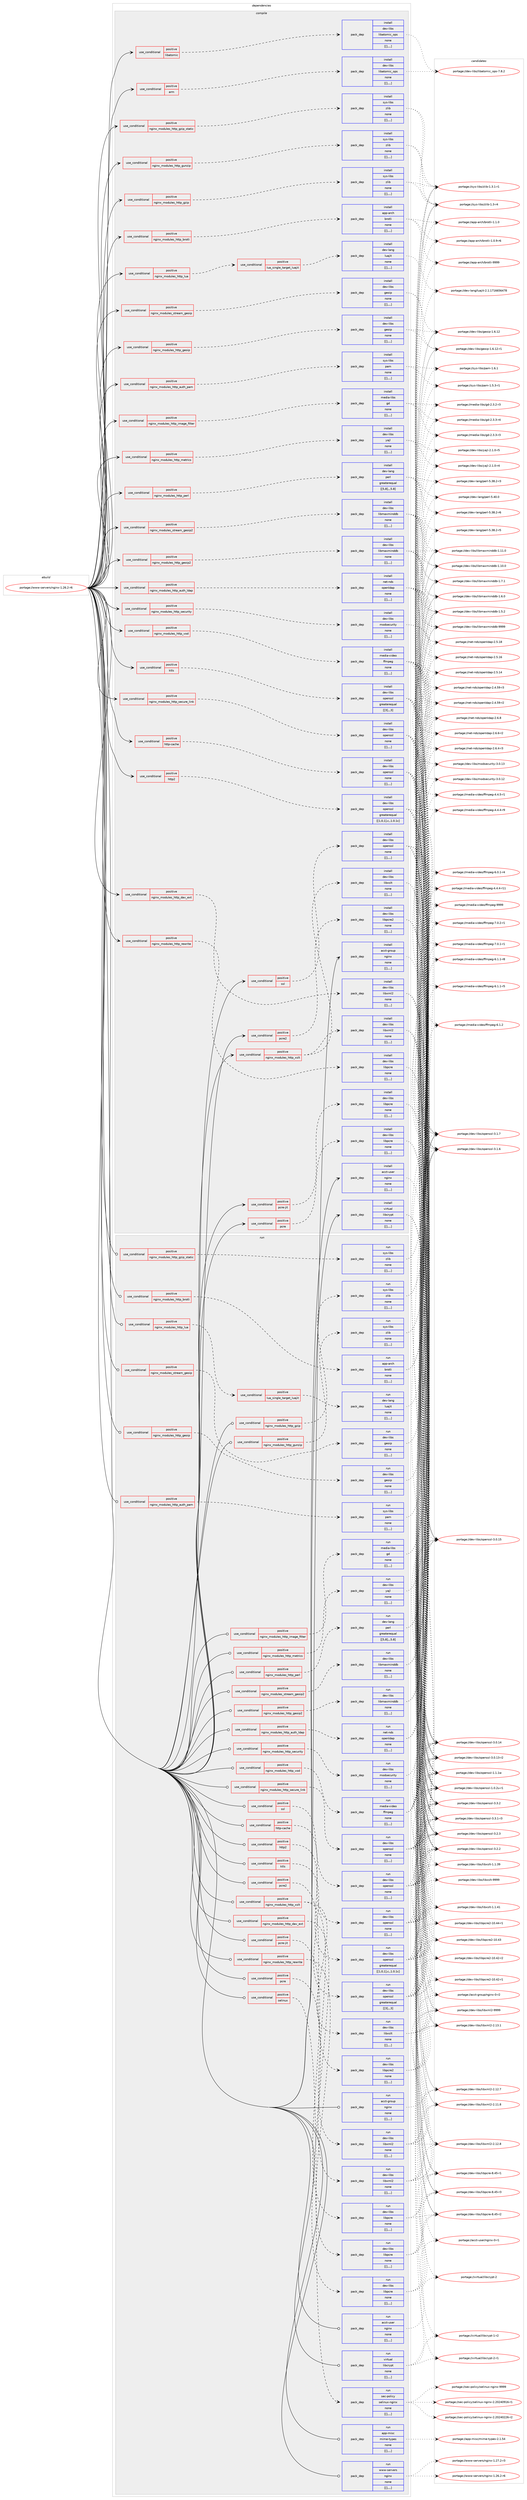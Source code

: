 digraph prolog {

# *************
# Graph options
# *************

newrank=true;
concentrate=true;
compound=true;
graph [rankdir=LR,fontname=Helvetica,fontsize=10,ranksep=1.5];#, ranksep=2.5, nodesep=0.2];
edge  [arrowhead=vee];
node  [fontname=Helvetica,fontsize=10];

# **********
# The ebuild
# **********

subgraph cluster_leftcol {
color=gray;
label=<<i>ebuild</i>>;
id [label="portage://www-servers/nginx-1.26.2-r6", color=red, width=4, href="../www-servers/nginx-1.26.2-r6.svg"];
}

# ****************
# The dependencies
# ****************

subgraph cluster_midcol {
color=gray;
label=<<i>dependencies</i>>;
subgraph cluster_compile {
fillcolor="#eeeeee";
style=filled;
label=<<i>compile</i>>;
subgraph cond127629 {
dependency476794 [label=<<TABLE BORDER="0" CELLBORDER="1" CELLSPACING="0" CELLPADDING="4"><TR><TD ROWSPAN="3" CELLPADDING="10">use_conditional</TD></TR><TR><TD>positive</TD></TR><TR><TD>arm</TD></TR></TABLE>>, shape=none, color=red];
subgraph pack345549 {
dependency476818 [label=<<TABLE BORDER="0" CELLBORDER="1" CELLSPACING="0" CELLPADDING="4" WIDTH="220"><TR><TD ROWSPAN="6" CELLPADDING="30">pack_dep</TD></TR><TR><TD WIDTH="110">install</TD></TR><TR><TD>dev-libs</TD></TR><TR><TD>libatomic_ops</TD></TR><TR><TD>none</TD></TR><TR><TD>[[],,,,]</TD></TR></TABLE>>, shape=none, color=blue];
}
dependency476794:e -> dependency476818:w [weight=20,style="dashed",arrowhead="vee"];
}
id:e -> dependency476794:w [weight=20,style="solid",arrowhead="vee"];
subgraph cond127642 {
dependency476868 [label=<<TABLE BORDER="0" CELLBORDER="1" CELLSPACING="0" CELLPADDING="4"><TR><TD ROWSPAN="3" CELLPADDING="10">use_conditional</TD></TR><TR><TD>positive</TD></TR><TR><TD>http-cache</TD></TR></TABLE>>, shape=none, color=red];
subgraph pack345633 {
dependency476924 [label=<<TABLE BORDER="0" CELLBORDER="1" CELLSPACING="0" CELLPADDING="4" WIDTH="220"><TR><TD ROWSPAN="6" CELLPADDING="30">pack_dep</TD></TR><TR><TD WIDTH="110">install</TD></TR><TR><TD>dev-libs</TD></TR><TR><TD>openssl</TD></TR><TR><TD>none</TD></TR><TR><TD>[[],,,,]</TD></TR></TABLE>>, shape=none, color=blue];
}
dependency476868:e -> dependency476924:w [weight=20,style="dashed",arrowhead="vee"];
}
id:e -> dependency476868:w [weight=20,style="solid",arrowhead="vee"];
subgraph cond127665 {
dependency476929 [label=<<TABLE BORDER="0" CELLBORDER="1" CELLSPACING="0" CELLPADDING="4"><TR><TD ROWSPAN="3" CELLPADDING="10">use_conditional</TD></TR><TR><TD>positive</TD></TR><TR><TD>http2</TD></TR></TABLE>>, shape=none, color=red];
subgraph pack345694 {
dependency477035 [label=<<TABLE BORDER="0" CELLBORDER="1" CELLSPACING="0" CELLPADDING="4" WIDTH="220"><TR><TD ROWSPAN="6" CELLPADDING="30">pack_dep</TD></TR><TR><TD WIDTH="110">install</TD></TR><TR><TD>dev-libs</TD></TR><TR><TD>openssl</TD></TR><TR><TD>greaterequal</TD></TR><TR><TD>[[1,0,1],c,,1.0.1c]</TD></TR></TABLE>>, shape=none, color=blue];
}
dependency476929:e -> dependency477035:w [weight=20,style="dashed",arrowhead="vee"];
}
id:e -> dependency476929:w [weight=20,style="solid",arrowhead="vee"];
subgraph cond127714 {
dependency477106 [label=<<TABLE BORDER="0" CELLBORDER="1" CELLSPACING="0" CELLPADDING="4"><TR><TD ROWSPAN="3" CELLPADDING="10">use_conditional</TD></TR><TR><TD>positive</TD></TR><TR><TD>ktls</TD></TR></TABLE>>, shape=none, color=red];
subgraph pack345773 {
dependency477142 [label=<<TABLE BORDER="0" CELLBORDER="1" CELLSPACING="0" CELLPADDING="4" WIDTH="220"><TR><TD ROWSPAN="6" CELLPADDING="30">pack_dep</TD></TR><TR><TD WIDTH="110">install</TD></TR><TR><TD>dev-libs</TD></TR><TR><TD>openssl</TD></TR><TR><TD>greaterequal</TD></TR><TR><TD>[[3],,,3]</TD></TR></TABLE>>, shape=none, color=blue];
}
dependency477106:e -> dependency477142:w [weight=20,style="dashed",arrowhead="vee"];
}
id:e -> dependency477106:w [weight=20,style="solid",arrowhead="vee"];
subgraph cond127742 {
dependency477204 [label=<<TABLE BORDER="0" CELLBORDER="1" CELLSPACING="0" CELLPADDING="4"><TR><TD ROWSPAN="3" CELLPADDING="10">use_conditional</TD></TR><TR><TD>positive</TD></TR><TR><TD>libatomic</TD></TR></TABLE>>, shape=none, color=red];
subgraph pack345821 {
dependency477219 [label=<<TABLE BORDER="0" CELLBORDER="1" CELLSPACING="0" CELLPADDING="4" WIDTH="220"><TR><TD ROWSPAN="6" CELLPADDING="30">pack_dep</TD></TR><TR><TD WIDTH="110">install</TD></TR><TR><TD>dev-libs</TD></TR><TR><TD>libatomic_ops</TD></TR><TR><TD>none</TD></TR><TR><TD>[[],,,,]</TD></TR></TABLE>>, shape=none, color=blue];
}
dependency477204:e -> dependency477219:w [weight=20,style="dashed",arrowhead="vee"];
}
id:e -> dependency477204:w [weight=20,style="solid",arrowhead="vee"];
subgraph cond127792 {
dependency477307 [label=<<TABLE BORDER="0" CELLBORDER="1" CELLSPACING="0" CELLPADDING="4"><TR><TD ROWSPAN="3" CELLPADDING="10">use_conditional</TD></TR><TR><TD>positive</TD></TR><TR><TD>nginx_modules_http_auth_ldap</TD></TR></TABLE>>, shape=none, color=red];
subgraph pack345880 {
dependency477309 [label=<<TABLE BORDER="0" CELLBORDER="1" CELLSPACING="0" CELLPADDING="4" WIDTH="220"><TR><TD ROWSPAN="6" CELLPADDING="30">pack_dep</TD></TR><TR><TD WIDTH="110">install</TD></TR><TR><TD>net-nds</TD></TR><TR><TD>openldap</TD></TR><TR><TD>none</TD></TR><TR><TD>[[],,,,]</TD></TR></TABLE>>, shape=none, color=blue];
}
dependency477307:e -> dependency477309:w [weight=20,style="dashed",arrowhead="vee"];
}
id:e -> dependency477307:w [weight=20,style="solid",arrowhead="vee"];
subgraph cond127797 {
dependency477348 [label=<<TABLE BORDER="0" CELLBORDER="1" CELLSPACING="0" CELLPADDING="4"><TR><TD ROWSPAN="3" CELLPADDING="10">use_conditional</TD></TR><TR><TD>positive</TD></TR><TR><TD>nginx_modules_http_auth_pam</TD></TR></TABLE>>, shape=none, color=red];
subgraph pack345914 {
dependency477369 [label=<<TABLE BORDER="0" CELLBORDER="1" CELLSPACING="0" CELLPADDING="4" WIDTH="220"><TR><TD ROWSPAN="6" CELLPADDING="30">pack_dep</TD></TR><TR><TD WIDTH="110">install</TD></TR><TR><TD>sys-libs</TD></TR><TR><TD>pam</TD></TR><TR><TD>none</TD></TR><TR><TD>[[],,,,]</TD></TR></TABLE>>, shape=none, color=blue];
}
dependency477348:e -> dependency477369:w [weight=20,style="dashed",arrowhead="vee"];
}
id:e -> dependency477348:w [weight=20,style="solid",arrowhead="vee"];
subgraph cond127822 {
dependency477393 [label=<<TABLE BORDER="0" CELLBORDER="1" CELLSPACING="0" CELLPADDING="4"><TR><TD ROWSPAN="3" CELLPADDING="10">use_conditional</TD></TR><TR><TD>positive</TD></TR><TR><TD>nginx_modules_http_brotli</TD></TR></TABLE>>, shape=none, color=red];
subgraph pack345930 {
dependency477395 [label=<<TABLE BORDER="0" CELLBORDER="1" CELLSPACING="0" CELLPADDING="4" WIDTH="220"><TR><TD ROWSPAN="6" CELLPADDING="30">pack_dep</TD></TR><TR><TD WIDTH="110">install</TD></TR><TR><TD>app-arch</TD></TR><TR><TD>brotli</TD></TR><TR><TD>none</TD></TR><TR><TD>[[],,,,]</TD></TR></TABLE>>, shape=none, color=blue];
}
dependency477393:e -> dependency477395:w [weight=20,style="dashed",arrowhead="vee"];
}
id:e -> dependency477393:w [weight=20,style="solid",arrowhead="vee"];
subgraph cond127833 {
dependency477420 [label=<<TABLE BORDER="0" CELLBORDER="1" CELLSPACING="0" CELLPADDING="4"><TR><TD ROWSPAN="3" CELLPADDING="10">use_conditional</TD></TR><TR><TD>positive</TD></TR><TR><TD>nginx_modules_http_dav_ext</TD></TR></TABLE>>, shape=none, color=red];
subgraph pack345957 {
dependency477443 [label=<<TABLE BORDER="0" CELLBORDER="1" CELLSPACING="0" CELLPADDING="4" WIDTH="220"><TR><TD ROWSPAN="6" CELLPADDING="30">pack_dep</TD></TR><TR><TD WIDTH="110">install</TD></TR><TR><TD>dev-libs</TD></TR><TR><TD>libxml2</TD></TR><TR><TD>none</TD></TR><TR><TD>[[],,,,]</TD></TR></TABLE>>, shape=none, color=blue];
}
dependency477420:e -> dependency477443:w [weight=20,style="dashed",arrowhead="vee"];
}
id:e -> dependency477420:w [weight=20,style="solid",arrowhead="vee"];
subgraph cond127848 {
dependency477464 [label=<<TABLE BORDER="0" CELLBORDER="1" CELLSPACING="0" CELLPADDING="4"><TR><TD ROWSPAN="3" CELLPADDING="10">use_conditional</TD></TR><TR><TD>positive</TD></TR><TR><TD>nginx_modules_http_geoip</TD></TR></TABLE>>, shape=none, color=red];
subgraph pack345975 {
dependency477466 [label=<<TABLE BORDER="0" CELLBORDER="1" CELLSPACING="0" CELLPADDING="4" WIDTH="220"><TR><TD ROWSPAN="6" CELLPADDING="30">pack_dep</TD></TR><TR><TD WIDTH="110">install</TD></TR><TR><TD>dev-libs</TD></TR><TR><TD>geoip</TD></TR><TR><TD>none</TD></TR><TR><TD>[[],,,,]</TD></TR></TABLE>>, shape=none, color=blue];
}
dependency477464:e -> dependency477466:w [weight=20,style="dashed",arrowhead="vee"];
}
id:e -> dependency477464:w [weight=20,style="solid",arrowhead="vee"];
subgraph cond127865 {
dependency477511 [label=<<TABLE BORDER="0" CELLBORDER="1" CELLSPACING="0" CELLPADDING="4"><TR><TD ROWSPAN="3" CELLPADDING="10">use_conditional</TD></TR><TR><TD>positive</TD></TR><TR><TD>nginx_modules_http_geoip2</TD></TR></TABLE>>, shape=none, color=red];
subgraph pack346005 {
dependency477514 [label=<<TABLE BORDER="0" CELLBORDER="1" CELLSPACING="0" CELLPADDING="4" WIDTH="220"><TR><TD ROWSPAN="6" CELLPADDING="30">pack_dep</TD></TR><TR><TD WIDTH="110">install</TD></TR><TR><TD>dev-libs</TD></TR><TR><TD>libmaxminddb</TD></TR><TR><TD>none</TD></TR><TR><TD>[[],,,,]</TD></TR></TABLE>>, shape=none, color=blue];
}
dependency477511:e -> dependency477514:w [weight=20,style="dashed",arrowhead="vee"];
}
id:e -> dependency477511:w [weight=20,style="solid",arrowhead="vee"];
subgraph cond127871 {
dependency477520 [label=<<TABLE BORDER="0" CELLBORDER="1" CELLSPACING="0" CELLPADDING="4"><TR><TD ROWSPAN="3" CELLPADDING="10">use_conditional</TD></TR><TR><TD>positive</TD></TR><TR><TD>nginx_modules_http_gunzip</TD></TR></TABLE>>, shape=none, color=red];
subgraph pack346018 {
dependency477536 [label=<<TABLE BORDER="0" CELLBORDER="1" CELLSPACING="0" CELLPADDING="4" WIDTH="220"><TR><TD ROWSPAN="6" CELLPADDING="30">pack_dep</TD></TR><TR><TD WIDTH="110">install</TD></TR><TR><TD>sys-libs</TD></TR><TR><TD>zlib</TD></TR><TR><TD>none</TD></TR><TR><TD>[[],,,,]</TD></TR></TABLE>>, shape=none, color=blue];
}
dependency477520:e -> dependency477536:w [weight=20,style="dashed",arrowhead="vee"];
}
id:e -> dependency477520:w [weight=20,style="solid",arrowhead="vee"];
subgraph cond127888 {
dependency477599 [label=<<TABLE BORDER="0" CELLBORDER="1" CELLSPACING="0" CELLPADDING="4"><TR><TD ROWSPAN="3" CELLPADDING="10">use_conditional</TD></TR><TR><TD>positive</TD></TR><TR><TD>nginx_modules_http_gzip</TD></TR></TABLE>>, shape=none, color=red];
subgraph pack346057 {
dependency477601 [label=<<TABLE BORDER="0" CELLBORDER="1" CELLSPACING="0" CELLPADDING="4" WIDTH="220"><TR><TD ROWSPAN="6" CELLPADDING="30">pack_dep</TD></TR><TR><TD WIDTH="110">install</TD></TR><TR><TD>sys-libs</TD></TR><TR><TD>zlib</TD></TR><TR><TD>none</TD></TR><TR><TD>[[],,,,]</TD></TR></TABLE>>, shape=none, color=blue];
}
dependency477599:e -> dependency477601:w [weight=20,style="dashed",arrowhead="vee"];
}
id:e -> dependency477599:w [weight=20,style="solid",arrowhead="vee"];
subgraph cond127911 {
dependency477619 [label=<<TABLE BORDER="0" CELLBORDER="1" CELLSPACING="0" CELLPADDING="4"><TR><TD ROWSPAN="3" CELLPADDING="10">use_conditional</TD></TR><TR><TD>positive</TD></TR><TR><TD>nginx_modules_http_gzip_static</TD></TR></TABLE>>, shape=none, color=red];
subgraph pack346078 {
dependency477643 [label=<<TABLE BORDER="0" CELLBORDER="1" CELLSPACING="0" CELLPADDING="4" WIDTH="220"><TR><TD ROWSPAN="6" CELLPADDING="30">pack_dep</TD></TR><TR><TD WIDTH="110">install</TD></TR><TR><TD>sys-libs</TD></TR><TR><TD>zlib</TD></TR><TR><TD>none</TD></TR><TR><TD>[[],,,,]</TD></TR></TABLE>>, shape=none, color=blue];
}
dependency477619:e -> dependency477643:w [weight=20,style="dashed",arrowhead="vee"];
}
id:e -> dependency477619:w [weight=20,style="solid",arrowhead="vee"];
subgraph cond127921 {
dependency477684 [label=<<TABLE BORDER="0" CELLBORDER="1" CELLSPACING="0" CELLPADDING="4"><TR><TD ROWSPAN="3" CELLPADDING="10">use_conditional</TD></TR><TR><TD>positive</TD></TR><TR><TD>nginx_modules_http_image_filter</TD></TR></TABLE>>, shape=none, color=red];
subgraph pack346111 {
dependency477704 [label=<<TABLE BORDER="0" CELLBORDER="1" CELLSPACING="0" CELLPADDING="4" WIDTH="220"><TR><TD ROWSPAN="6" CELLPADDING="30">pack_dep</TD></TR><TR><TD WIDTH="110">install</TD></TR><TR><TD>media-libs</TD></TR><TR><TD>gd</TD></TR><TR><TD>none</TD></TR><TR><TD>[[],,,,]</TD></TR></TABLE>>, shape=none, color=blue];
}
dependency477684:e -> dependency477704:w [weight=20,style="dashed",arrowhead="vee"];
}
id:e -> dependency477684:w [weight=20,style="solid",arrowhead="vee"];
subgraph cond127949 {
dependency477728 [label=<<TABLE BORDER="0" CELLBORDER="1" CELLSPACING="0" CELLPADDING="4"><TR><TD ROWSPAN="3" CELLPADDING="10">use_conditional</TD></TR><TR><TD>positive</TD></TR><TR><TD>nginx_modules_http_lua</TD></TR></TABLE>>, shape=none, color=red];
subgraph cond127952 {
dependency477732 [label=<<TABLE BORDER="0" CELLBORDER="1" CELLSPACING="0" CELLPADDING="4"><TR><TD ROWSPAN="3" CELLPADDING="10">use_conditional</TD></TR><TR><TD>positive</TD></TR><TR><TD>lua_single_target_luajit</TD></TR></TABLE>>, shape=none, color=red];
subgraph pack346187 {
dependency477804 [label=<<TABLE BORDER="0" CELLBORDER="1" CELLSPACING="0" CELLPADDING="4" WIDTH="220"><TR><TD ROWSPAN="6" CELLPADDING="30">pack_dep</TD></TR><TR><TD WIDTH="110">install</TD></TR><TR><TD>dev-lang</TD></TR><TR><TD>luajit</TD></TR><TR><TD>none</TD></TR><TR><TD>[[],,,,]</TD></TR></TABLE>>, shape=none, color=blue];
}
dependency477732:e -> dependency477804:w [weight=20,style="dashed",arrowhead="vee"];
}
dependency477728:e -> dependency477732:w [weight=20,style="dashed",arrowhead="vee"];
}
id:e -> dependency477728:w [weight=20,style="solid",arrowhead="vee"];
subgraph cond127980 {
dependency477822 [label=<<TABLE BORDER="0" CELLBORDER="1" CELLSPACING="0" CELLPADDING="4"><TR><TD ROWSPAN="3" CELLPADDING="10">use_conditional</TD></TR><TR><TD>positive</TD></TR><TR><TD>nginx_modules_http_metrics</TD></TR></TABLE>>, shape=none, color=red];
subgraph pack346242 {
dependency477930 [label=<<TABLE BORDER="0" CELLBORDER="1" CELLSPACING="0" CELLPADDING="4" WIDTH="220"><TR><TD ROWSPAN="6" CELLPADDING="30">pack_dep</TD></TR><TR><TD WIDTH="110">install</TD></TR><TR><TD>dev-libs</TD></TR><TR><TD>yajl</TD></TR><TR><TD>none</TD></TR><TR><TD>[[],,,,]</TD></TR></TABLE>>, shape=none, color=blue];
}
dependency477822:e -> dependency477930:w [weight=20,style="dashed",arrowhead="vee"];
}
id:e -> dependency477822:w [weight=20,style="solid",arrowhead="vee"];
subgraph cond128026 {
dependency478037 [label=<<TABLE BORDER="0" CELLBORDER="1" CELLSPACING="0" CELLPADDING="4"><TR><TD ROWSPAN="3" CELLPADDING="10">use_conditional</TD></TR><TR><TD>positive</TD></TR><TR><TD>nginx_modules_http_perl</TD></TR></TABLE>>, shape=none, color=red];
subgraph pack346372 {
dependency478077 [label=<<TABLE BORDER="0" CELLBORDER="1" CELLSPACING="0" CELLPADDING="4" WIDTH="220"><TR><TD ROWSPAN="6" CELLPADDING="30">pack_dep</TD></TR><TR><TD WIDTH="110">install</TD></TR><TR><TD>dev-lang</TD></TR><TR><TD>perl</TD></TR><TR><TD>greaterequal</TD></TR><TR><TD>[[5,8],,,5.8]</TD></TR></TABLE>>, shape=none, color=blue];
}
dependency478037:e -> dependency478077:w [weight=20,style="dashed",arrowhead="vee"];
}
id:e -> dependency478037:w [weight=20,style="solid",arrowhead="vee"];
subgraph cond128070 {
dependency478199 [label=<<TABLE BORDER="0" CELLBORDER="1" CELLSPACING="0" CELLPADDING="4"><TR><TD ROWSPAN="3" CELLPADDING="10">use_conditional</TD></TR><TR><TD>positive</TD></TR><TR><TD>nginx_modules_http_rewrite</TD></TR></TABLE>>, shape=none, color=red];
subgraph pack346488 {
dependency478217 [label=<<TABLE BORDER="0" CELLBORDER="1" CELLSPACING="0" CELLPADDING="4" WIDTH="220"><TR><TD ROWSPAN="6" CELLPADDING="30">pack_dep</TD></TR><TR><TD WIDTH="110">install</TD></TR><TR><TD>dev-libs</TD></TR><TR><TD>libpcre</TD></TR><TR><TD>none</TD></TR><TR><TD>[[],,,,]</TD></TR></TABLE>>, shape=none, color=blue];
}
dependency478199:e -> dependency478217:w [weight=20,style="dashed",arrowhead="vee"];
}
id:e -> dependency478199:w [weight=20,style="solid",arrowhead="vee"];
subgraph cond128119 {
dependency478337 [label=<<TABLE BORDER="0" CELLBORDER="1" CELLSPACING="0" CELLPADDING="4"><TR><TD ROWSPAN="3" CELLPADDING="10">use_conditional</TD></TR><TR><TD>positive</TD></TR><TR><TD>nginx_modules_http_secure_link</TD></TR></TABLE>>, shape=none, color=red];
subgraph pack346583 {
dependency478390 [label=<<TABLE BORDER="0" CELLBORDER="1" CELLSPACING="0" CELLPADDING="4" WIDTH="220"><TR><TD ROWSPAN="6" CELLPADDING="30">pack_dep</TD></TR><TR><TD WIDTH="110">install</TD></TR><TR><TD>dev-libs</TD></TR><TR><TD>openssl</TD></TR><TR><TD>none</TD></TR><TR><TD>[[],,,,]</TD></TR></TABLE>>, shape=none, color=blue];
}
dependency478337:e -> dependency478390:w [weight=20,style="dashed",arrowhead="vee"];
}
id:e -> dependency478337:w [weight=20,style="solid",arrowhead="vee"];
subgraph cond128135 {
dependency478448 [label=<<TABLE BORDER="0" CELLBORDER="1" CELLSPACING="0" CELLPADDING="4"><TR><TD ROWSPAN="3" CELLPADDING="10">use_conditional</TD></TR><TR><TD>positive</TD></TR><TR><TD>nginx_modules_http_security</TD></TR></TABLE>>, shape=none, color=red];
subgraph pack346658 {
dependency478451 [label=<<TABLE BORDER="0" CELLBORDER="1" CELLSPACING="0" CELLPADDING="4" WIDTH="220"><TR><TD ROWSPAN="6" CELLPADDING="30">pack_dep</TD></TR><TR><TD WIDTH="110">install</TD></TR><TR><TD>dev-libs</TD></TR><TR><TD>modsecurity</TD></TR><TR><TD>none</TD></TR><TR><TD>[[],,,,]</TD></TR></TABLE>>, shape=none, color=blue];
}
dependency478448:e -> dependency478451:w [weight=20,style="dashed",arrowhead="vee"];
}
id:e -> dependency478448:w [weight=20,style="solid",arrowhead="vee"];
subgraph cond128151 {
dependency478490 [label=<<TABLE BORDER="0" CELLBORDER="1" CELLSPACING="0" CELLPADDING="4"><TR><TD ROWSPAN="3" CELLPADDING="10">use_conditional</TD></TR><TR><TD>positive</TD></TR><TR><TD>nginx_modules_http_vod</TD></TR></TABLE>>, shape=none, color=red];
subgraph pack346694 {
dependency478523 [label=<<TABLE BORDER="0" CELLBORDER="1" CELLSPACING="0" CELLPADDING="4" WIDTH="220"><TR><TD ROWSPAN="6" CELLPADDING="30">pack_dep</TD></TR><TR><TD WIDTH="110">install</TD></TR><TR><TD>media-video</TD></TR><TR><TD>ffmpeg</TD></TR><TR><TD>none</TD></TR><TR><TD>[[],,,,]</TD></TR></TABLE>>, shape=none, color=blue];
}
dependency478490:e -> dependency478523:w [weight=20,style="dashed",arrowhead="vee"];
}
id:e -> dependency478490:w [weight=20,style="solid",arrowhead="vee"];
subgraph cond128160 {
dependency478530 [label=<<TABLE BORDER="0" CELLBORDER="1" CELLSPACING="0" CELLPADDING="4"><TR><TD ROWSPAN="3" CELLPADDING="10">use_conditional</TD></TR><TR><TD>positive</TD></TR><TR><TD>nginx_modules_http_xslt</TD></TR></TABLE>>, shape=none, color=red];
subgraph pack346751 {
dependency478560 [label=<<TABLE BORDER="0" CELLBORDER="1" CELLSPACING="0" CELLPADDING="4" WIDTH="220"><TR><TD ROWSPAN="6" CELLPADDING="30">pack_dep</TD></TR><TR><TD WIDTH="110">install</TD></TR><TR><TD>dev-libs</TD></TR><TR><TD>libxml2</TD></TR><TR><TD>none</TD></TR><TR><TD>[[],,,,]</TD></TR></TABLE>>, shape=none, color=blue];
}
dependency478530:e -> dependency478560:w [weight=20,style="dashed",arrowhead="vee"];
subgraph pack346756 {
dependency478585 [label=<<TABLE BORDER="0" CELLBORDER="1" CELLSPACING="0" CELLPADDING="4" WIDTH="220"><TR><TD ROWSPAN="6" CELLPADDING="30">pack_dep</TD></TR><TR><TD WIDTH="110">install</TD></TR><TR><TD>dev-libs</TD></TR><TR><TD>libxslt</TD></TR><TR><TD>none</TD></TR><TR><TD>[[],,,,]</TD></TR></TABLE>>, shape=none, color=blue];
}
dependency478530:e -> dependency478585:w [weight=20,style="dashed",arrowhead="vee"];
}
id:e -> dependency478530:w [weight=20,style="solid",arrowhead="vee"];
subgraph cond128176 {
dependency478607 [label=<<TABLE BORDER="0" CELLBORDER="1" CELLSPACING="0" CELLPADDING="4"><TR><TD ROWSPAN="3" CELLPADDING="10">use_conditional</TD></TR><TR><TD>positive</TD></TR><TR><TD>nginx_modules_stream_geoip</TD></TR></TABLE>>, shape=none, color=red];
subgraph pack346794 {
dependency478611 [label=<<TABLE BORDER="0" CELLBORDER="1" CELLSPACING="0" CELLPADDING="4" WIDTH="220"><TR><TD ROWSPAN="6" CELLPADDING="30">pack_dep</TD></TR><TR><TD WIDTH="110">install</TD></TR><TR><TD>dev-libs</TD></TR><TR><TD>geoip</TD></TR><TR><TD>none</TD></TR><TR><TD>[[],,,,]</TD></TR></TABLE>>, shape=none, color=blue];
}
dependency478607:e -> dependency478611:w [weight=20,style="dashed",arrowhead="vee"];
}
id:e -> dependency478607:w [weight=20,style="solid",arrowhead="vee"];
subgraph cond128177 {
dependency478617 [label=<<TABLE BORDER="0" CELLBORDER="1" CELLSPACING="0" CELLPADDING="4"><TR><TD ROWSPAN="3" CELLPADDING="10">use_conditional</TD></TR><TR><TD>positive</TD></TR><TR><TD>nginx_modules_stream_geoip2</TD></TR></TABLE>>, shape=none, color=red];
subgraph pack346860 {
dependency478708 [label=<<TABLE BORDER="0" CELLBORDER="1" CELLSPACING="0" CELLPADDING="4" WIDTH="220"><TR><TD ROWSPAN="6" CELLPADDING="30">pack_dep</TD></TR><TR><TD WIDTH="110">install</TD></TR><TR><TD>dev-libs</TD></TR><TR><TD>libmaxminddb</TD></TR><TR><TD>none</TD></TR><TR><TD>[[],,,,]</TD></TR></TABLE>>, shape=none, color=blue];
}
dependency478617:e -> dependency478708:w [weight=20,style="dashed",arrowhead="vee"];
}
id:e -> dependency478617:w [weight=20,style="solid",arrowhead="vee"];
subgraph cond128200 {
dependency478752 [label=<<TABLE BORDER="0" CELLBORDER="1" CELLSPACING="0" CELLPADDING="4"><TR><TD ROWSPAN="3" CELLPADDING="10">use_conditional</TD></TR><TR><TD>positive</TD></TR><TR><TD>pcre</TD></TR></TABLE>>, shape=none, color=red];
subgraph pack346910 {
dependency478754 [label=<<TABLE BORDER="0" CELLBORDER="1" CELLSPACING="0" CELLPADDING="4" WIDTH="220"><TR><TD ROWSPAN="6" CELLPADDING="30">pack_dep</TD></TR><TR><TD WIDTH="110">install</TD></TR><TR><TD>dev-libs</TD></TR><TR><TD>libpcre</TD></TR><TR><TD>none</TD></TR><TR><TD>[[],,,,]</TD></TR></TABLE>>, shape=none, color=blue];
}
dependency478752:e -> dependency478754:w [weight=20,style="dashed",arrowhead="vee"];
}
id:e -> dependency478752:w [weight=20,style="solid",arrowhead="vee"];
subgraph cond128205 {
dependency478777 [label=<<TABLE BORDER="0" CELLBORDER="1" CELLSPACING="0" CELLPADDING="4"><TR><TD ROWSPAN="3" CELLPADDING="10">use_conditional</TD></TR><TR><TD>positive</TD></TR><TR><TD>pcre-jit</TD></TR></TABLE>>, shape=none, color=red];
subgraph pack346933 {
dependency478790 [label=<<TABLE BORDER="0" CELLBORDER="1" CELLSPACING="0" CELLPADDING="4" WIDTH="220"><TR><TD ROWSPAN="6" CELLPADDING="30">pack_dep</TD></TR><TR><TD WIDTH="110">install</TD></TR><TR><TD>dev-libs</TD></TR><TR><TD>libpcre</TD></TR><TR><TD>none</TD></TR><TR><TD>[[],,,,]</TD></TR></TABLE>>, shape=none, color=blue];
}
dependency478777:e -> dependency478790:w [weight=20,style="dashed",arrowhead="vee"];
}
id:e -> dependency478777:w [weight=20,style="solid",arrowhead="vee"];
subgraph cond128217 {
dependency478899 [label=<<TABLE BORDER="0" CELLBORDER="1" CELLSPACING="0" CELLPADDING="4"><TR><TD ROWSPAN="3" CELLPADDING="10">use_conditional</TD></TR><TR><TD>positive</TD></TR><TR><TD>pcre2</TD></TR></TABLE>>, shape=none, color=red];
subgraph pack347032 {
dependency478901 [label=<<TABLE BORDER="0" CELLBORDER="1" CELLSPACING="0" CELLPADDING="4" WIDTH="220"><TR><TD ROWSPAN="6" CELLPADDING="30">pack_dep</TD></TR><TR><TD WIDTH="110">install</TD></TR><TR><TD>dev-libs</TD></TR><TR><TD>libpcre2</TD></TR><TR><TD>none</TD></TR><TR><TD>[[],,,,]</TD></TR></TABLE>>, shape=none, color=blue];
}
dependency478899:e -> dependency478901:w [weight=20,style="dashed",arrowhead="vee"];
}
id:e -> dependency478899:w [weight=20,style="solid",arrowhead="vee"];
subgraph cond128230 {
dependency478937 [label=<<TABLE BORDER="0" CELLBORDER="1" CELLSPACING="0" CELLPADDING="4"><TR><TD ROWSPAN="3" CELLPADDING="10">use_conditional</TD></TR><TR><TD>positive</TD></TR><TR><TD>ssl</TD></TR></TABLE>>, shape=none, color=red];
subgraph pack347066 {
dependency478958 [label=<<TABLE BORDER="0" CELLBORDER="1" CELLSPACING="0" CELLPADDING="4" WIDTH="220"><TR><TD ROWSPAN="6" CELLPADDING="30">pack_dep</TD></TR><TR><TD WIDTH="110">install</TD></TR><TR><TD>dev-libs</TD></TR><TR><TD>openssl</TD></TR><TR><TD>none</TD></TR><TR><TD>[[],,,,]</TD></TR></TABLE>>, shape=none, color=blue];
}
dependency478937:e -> dependency478958:w [weight=20,style="dashed",arrowhead="vee"];
}
id:e -> dependency478937:w [weight=20,style="solid",arrowhead="vee"];
subgraph pack347077 {
dependency478960 [label=<<TABLE BORDER="0" CELLBORDER="1" CELLSPACING="0" CELLPADDING="4" WIDTH="220"><TR><TD ROWSPAN="6" CELLPADDING="30">pack_dep</TD></TR><TR><TD WIDTH="110">install</TD></TR><TR><TD>acct-group</TD></TR><TR><TD>nginx</TD></TR><TR><TD>none</TD></TR><TR><TD>[[],,,,]</TD></TR></TABLE>>, shape=none, color=blue];
}
id:e -> dependency478960:w [weight=20,style="solid",arrowhead="vee"];
subgraph pack347106 {
dependency479031 [label=<<TABLE BORDER="0" CELLBORDER="1" CELLSPACING="0" CELLPADDING="4" WIDTH="220"><TR><TD ROWSPAN="6" CELLPADDING="30">pack_dep</TD></TR><TR><TD WIDTH="110">install</TD></TR><TR><TD>acct-user</TD></TR><TR><TD>nginx</TD></TR><TR><TD>none</TD></TR><TR><TD>[[],,,,]</TD></TR></TABLE>>, shape=none, color=blue];
}
id:e -> dependency479031:w [weight=20,style="solid",arrowhead="vee"];
subgraph pack347174 {
dependency479092 [label=<<TABLE BORDER="0" CELLBORDER="1" CELLSPACING="0" CELLPADDING="4" WIDTH="220"><TR><TD ROWSPAN="6" CELLPADDING="30">pack_dep</TD></TR><TR><TD WIDTH="110">install</TD></TR><TR><TD>virtual</TD></TR><TR><TD>libcrypt</TD></TR><TR><TD>none</TD></TR><TR><TD>[[],,,,]</TD></TR></TABLE>>, shape=none, color=blue];
}
id:e -> dependency479092:w [weight=20,style="solid",arrowhead="vee"];
}
subgraph cluster_compileandrun {
fillcolor="#eeeeee";
style=filled;
label=<<i>compile and run</i>>;
}
subgraph cluster_run {
fillcolor="#eeeeee";
style=filled;
label=<<i>run</i>>;
subgraph cond128272 {
dependency479113 [label=<<TABLE BORDER="0" CELLBORDER="1" CELLSPACING="0" CELLPADDING="4"><TR><TD ROWSPAN="3" CELLPADDING="10">use_conditional</TD></TR><TR><TD>positive</TD></TR><TR><TD>http-cache</TD></TR></TABLE>>, shape=none, color=red];
subgraph pack347199 {
dependency479142 [label=<<TABLE BORDER="0" CELLBORDER="1" CELLSPACING="0" CELLPADDING="4" WIDTH="220"><TR><TD ROWSPAN="6" CELLPADDING="30">pack_dep</TD></TR><TR><TD WIDTH="110">run</TD></TR><TR><TD>dev-libs</TD></TR><TR><TD>openssl</TD></TR><TR><TD>none</TD></TR><TR><TD>[[],,,,]</TD></TR></TABLE>>, shape=none, color=blue];
}
dependency479113:e -> dependency479142:w [weight=20,style="dashed",arrowhead="vee"];
}
id:e -> dependency479113:w [weight=20,style="solid",arrowhead="odot"];
subgraph cond128277 {
dependency479179 [label=<<TABLE BORDER="0" CELLBORDER="1" CELLSPACING="0" CELLPADDING="4"><TR><TD ROWSPAN="3" CELLPADDING="10">use_conditional</TD></TR><TR><TD>positive</TD></TR><TR><TD>http2</TD></TR></TABLE>>, shape=none, color=red];
subgraph pack347264 {
dependency479200 [label=<<TABLE BORDER="0" CELLBORDER="1" CELLSPACING="0" CELLPADDING="4" WIDTH="220"><TR><TD ROWSPAN="6" CELLPADDING="30">pack_dep</TD></TR><TR><TD WIDTH="110">run</TD></TR><TR><TD>dev-libs</TD></TR><TR><TD>openssl</TD></TR><TR><TD>greaterequal</TD></TR><TR><TD>[[1,0,1],c,,1.0.1c]</TD></TR></TABLE>>, shape=none, color=blue];
}
dependency479179:e -> dependency479200:w [weight=20,style="dashed",arrowhead="vee"];
}
id:e -> dependency479179:w [weight=20,style="solid",arrowhead="odot"];
subgraph cond128286 {
dependency479230 [label=<<TABLE BORDER="0" CELLBORDER="1" CELLSPACING="0" CELLPADDING="4"><TR><TD ROWSPAN="3" CELLPADDING="10">use_conditional</TD></TR><TR><TD>positive</TD></TR><TR><TD>ktls</TD></TR></TABLE>>, shape=none, color=red];
subgraph pack347292 {
dependency479258 [label=<<TABLE BORDER="0" CELLBORDER="1" CELLSPACING="0" CELLPADDING="4" WIDTH="220"><TR><TD ROWSPAN="6" CELLPADDING="30">pack_dep</TD></TR><TR><TD WIDTH="110">run</TD></TR><TR><TD>dev-libs</TD></TR><TR><TD>openssl</TD></TR><TR><TD>greaterequal</TD></TR><TR><TD>[[3],,,3]</TD></TR></TABLE>>, shape=none, color=blue];
}
dependency479230:e -> dependency479258:w [weight=20,style="dashed",arrowhead="vee"];
}
id:e -> dependency479230:w [weight=20,style="solid",arrowhead="odot"];
subgraph cond128306 {
dependency479287 [label=<<TABLE BORDER="0" CELLBORDER="1" CELLSPACING="0" CELLPADDING="4"><TR><TD ROWSPAN="3" CELLPADDING="10">use_conditional</TD></TR><TR><TD>positive</TD></TR><TR><TD>nginx_modules_http_auth_ldap</TD></TR></TABLE>>, shape=none, color=red];
subgraph pack347342 {
dependency479310 [label=<<TABLE BORDER="0" CELLBORDER="1" CELLSPACING="0" CELLPADDING="4" WIDTH="220"><TR><TD ROWSPAN="6" CELLPADDING="30">pack_dep</TD></TR><TR><TD WIDTH="110">run</TD></TR><TR><TD>net-nds</TD></TR><TR><TD>openldap</TD></TR><TR><TD>none</TD></TR><TR><TD>[[],,,,]</TD></TR></TABLE>>, shape=none, color=blue];
}
dependency479287:e -> dependency479310:w [weight=20,style="dashed",arrowhead="vee"];
}
id:e -> dependency479287:w [weight=20,style="solid",arrowhead="odot"];
subgraph cond128310 {
dependency479331 [label=<<TABLE BORDER="0" CELLBORDER="1" CELLSPACING="0" CELLPADDING="4"><TR><TD ROWSPAN="3" CELLPADDING="10">use_conditional</TD></TR><TR><TD>positive</TD></TR><TR><TD>nginx_modules_http_auth_pam</TD></TR></TABLE>>, shape=none, color=red];
subgraph pack347375 {
dependency479334 [label=<<TABLE BORDER="0" CELLBORDER="1" CELLSPACING="0" CELLPADDING="4" WIDTH="220"><TR><TD ROWSPAN="6" CELLPADDING="30">pack_dep</TD></TR><TR><TD WIDTH="110">run</TD></TR><TR><TD>sys-libs</TD></TR><TR><TD>pam</TD></TR><TR><TD>none</TD></TR><TR><TD>[[],,,,]</TD></TR></TABLE>>, shape=none, color=blue];
}
dependency479331:e -> dependency479334:w [weight=20,style="dashed",arrowhead="vee"];
}
id:e -> dependency479331:w [weight=20,style="solid",arrowhead="odot"];
subgraph cond128319 {
dependency479370 [label=<<TABLE BORDER="0" CELLBORDER="1" CELLSPACING="0" CELLPADDING="4"><TR><TD ROWSPAN="3" CELLPADDING="10">use_conditional</TD></TR><TR><TD>positive</TD></TR><TR><TD>nginx_modules_http_brotli</TD></TR></TABLE>>, shape=none, color=red];
subgraph pack347406 {
dependency479440 [label=<<TABLE BORDER="0" CELLBORDER="1" CELLSPACING="0" CELLPADDING="4" WIDTH="220"><TR><TD ROWSPAN="6" CELLPADDING="30">pack_dep</TD></TR><TR><TD WIDTH="110">run</TD></TR><TR><TD>app-arch</TD></TR><TR><TD>brotli</TD></TR><TR><TD>none</TD></TR><TR><TD>[[],,,,]</TD></TR></TABLE>>, shape=none, color=blue];
}
dependency479370:e -> dependency479440:w [weight=20,style="dashed",arrowhead="vee"];
}
id:e -> dependency479370:w [weight=20,style="solid",arrowhead="odot"];
subgraph cond128344 {
dependency479477 [label=<<TABLE BORDER="0" CELLBORDER="1" CELLSPACING="0" CELLPADDING="4"><TR><TD ROWSPAN="3" CELLPADDING="10">use_conditional</TD></TR><TR><TD>positive</TD></TR><TR><TD>nginx_modules_http_dav_ext</TD></TR></TABLE>>, shape=none, color=red];
subgraph pack347514 {
dependency479567 [label=<<TABLE BORDER="0" CELLBORDER="1" CELLSPACING="0" CELLPADDING="4" WIDTH="220"><TR><TD ROWSPAN="6" CELLPADDING="30">pack_dep</TD></TR><TR><TD WIDTH="110">run</TD></TR><TR><TD>dev-libs</TD></TR><TR><TD>libxml2</TD></TR><TR><TD>none</TD></TR><TR><TD>[[],,,,]</TD></TR></TABLE>>, shape=none, color=blue];
}
dependency479477:e -> dependency479567:w [weight=20,style="dashed",arrowhead="vee"];
}
id:e -> dependency479477:w [weight=20,style="solid",arrowhead="odot"];
subgraph cond128360 {
dependency479591 [label=<<TABLE BORDER="0" CELLBORDER="1" CELLSPACING="0" CELLPADDING="4"><TR><TD ROWSPAN="3" CELLPADDING="10">use_conditional</TD></TR><TR><TD>positive</TD></TR><TR><TD>nginx_modules_http_geoip</TD></TR></TABLE>>, shape=none, color=red];
subgraph pack347588 {
dependency479610 [label=<<TABLE BORDER="0" CELLBORDER="1" CELLSPACING="0" CELLPADDING="4" WIDTH="220"><TR><TD ROWSPAN="6" CELLPADDING="30">pack_dep</TD></TR><TR><TD WIDTH="110">run</TD></TR><TR><TD>dev-libs</TD></TR><TR><TD>geoip</TD></TR><TR><TD>none</TD></TR><TR><TD>[[],,,,]</TD></TR></TABLE>>, shape=none, color=blue];
}
dependency479591:e -> dependency479610:w [weight=20,style="dashed",arrowhead="vee"];
}
id:e -> dependency479591:w [weight=20,style="solid",arrowhead="odot"];
subgraph cond128370 {
dependency479624 [label=<<TABLE BORDER="0" CELLBORDER="1" CELLSPACING="0" CELLPADDING="4"><TR><TD ROWSPAN="3" CELLPADDING="10">use_conditional</TD></TR><TR><TD>positive</TD></TR><TR><TD>nginx_modules_http_geoip2</TD></TR></TABLE>>, shape=none, color=red];
subgraph pack347625 {
dependency479642 [label=<<TABLE BORDER="0" CELLBORDER="1" CELLSPACING="0" CELLPADDING="4" WIDTH="220"><TR><TD ROWSPAN="6" CELLPADDING="30">pack_dep</TD></TR><TR><TD WIDTH="110">run</TD></TR><TR><TD>dev-libs</TD></TR><TR><TD>libmaxminddb</TD></TR><TR><TD>none</TD></TR><TR><TD>[[],,,,]</TD></TR></TABLE>>, shape=none, color=blue];
}
dependency479624:e -> dependency479642:w [weight=20,style="dashed",arrowhead="vee"];
}
id:e -> dependency479624:w [weight=20,style="solid",arrowhead="odot"];
subgraph cond128377 {
dependency479680 [label=<<TABLE BORDER="0" CELLBORDER="1" CELLSPACING="0" CELLPADDING="4"><TR><TD ROWSPAN="3" CELLPADDING="10">use_conditional</TD></TR><TR><TD>positive</TD></TR><TR><TD>nginx_modules_http_gunzip</TD></TR></TABLE>>, shape=none, color=red];
subgraph pack347656 {
dependency479684 [label=<<TABLE BORDER="0" CELLBORDER="1" CELLSPACING="0" CELLPADDING="4" WIDTH="220"><TR><TD ROWSPAN="6" CELLPADDING="30">pack_dep</TD></TR><TR><TD WIDTH="110">run</TD></TR><TR><TD>sys-libs</TD></TR><TR><TD>zlib</TD></TR><TR><TD>none</TD></TR><TR><TD>[[],,,,]</TD></TR></TABLE>>, shape=none, color=blue];
}
dependency479680:e -> dependency479684:w [weight=20,style="dashed",arrowhead="vee"];
}
id:e -> dependency479680:w [weight=20,style="solid",arrowhead="odot"];
subgraph cond128381 {
dependency479719 [label=<<TABLE BORDER="0" CELLBORDER="1" CELLSPACING="0" CELLPADDING="4"><TR><TD ROWSPAN="3" CELLPADDING="10">use_conditional</TD></TR><TR><TD>positive</TD></TR><TR><TD>nginx_modules_http_gzip</TD></TR></TABLE>>, shape=none, color=red];
subgraph pack347689 {
dependency479736 [label=<<TABLE BORDER="0" CELLBORDER="1" CELLSPACING="0" CELLPADDING="4" WIDTH="220"><TR><TD ROWSPAN="6" CELLPADDING="30">pack_dep</TD></TR><TR><TD WIDTH="110">run</TD></TR><TR><TD>sys-libs</TD></TR><TR><TD>zlib</TD></TR><TR><TD>none</TD></TR><TR><TD>[[],,,,]</TD></TR></TABLE>>, shape=none, color=blue];
}
dependency479719:e -> dependency479736:w [weight=20,style="dashed",arrowhead="vee"];
}
id:e -> dependency479719:w [weight=20,style="solid",arrowhead="odot"];
subgraph cond128402 {
dependency479808 [label=<<TABLE BORDER="0" CELLBORDER="1" CELLSPACING="0" CELLPADDING="4"><TR><TD ROWSPAN="3" CELLPADDING="10">use_conditional</TD></TR><TR><TD>positive</TD></TR><TR><TD>nginx_modules_http_gzip_static</TD></TR></TABLE>>, shape=none, color=red];
subgraph pack347788 {
dependency479876 [label=<<TABLE BORDER="0" CELLBORDER="1" CELLSPACING="0" CELLPADDING="4" WIDTH="220"><TR><TD ROWSPAN="6" CELLPADDING="30">pack_dep</TD></TR><TR><TD WIDTH="110">run</TD></TR><TR><TD>sys-libs</TD></TR><TR><TD>zlib</TD></TR><TR><TD>none</TD></TR><TR><TD>[[],,,,]</TD></TR></TABLE>>, shape=none, color=blue];
}
dependency479808:e -> dependency479876:w [weight=20,style="dashed",arrowhead="vee"];
}
id:e -> dependency479808:w [weight=20,style="solid",arrowhead="odot"];
subgraph cond128434 {
dependency479953 [label=<<TABLE BORDER="0" CELLBORDER="1" CELLSPACING="0" CELLPADDING="4"><TR><TD ROWSPAN="3" CELLPADDING="10">use_conditional</TD></TR><TR><TD>positive</TD></TR><TR><TD>nginx_modules_http_image_filter</TD></TR></TABLE>>, shape=none, color=red];
subgraph pack347856 {
dependency479971 [label=<<TABLE BORDER="0" CELLBORDER="1" CELLSPACING="0" CELLPADDING="4" WIDTH="220"><TR><TD ROWSPAN="6" CELLPADDING="30">pack_dep</TD></TR><TR><TD WIDTH="110">run</TD></TR><TR><TD>media-libs</TD></TR><TR><TD>gd</TD></TR><TR><TD>none</TD></TR><TR><TD>[[],,,,]</TD></TR></TABLE>>, shape=none, color=blue];
}
dependency479953:e -> dependency479971:w [weight=20,style="dashed",arrowhead="vee"];
}
id:e -> dependency479953:w [weight=20,style="solid",arrowhead="odot"];
subgraph cond128461 {
dependency479988 [label=<<TABLE BORDER="0" CELLBORDER="1" CELLSPACING="0" CELLPADDING="4"><TR><TD ROWSPAN="3" CELLPADDING="10">use_conditional</TD></TR><TR><TD>positive</TD></TR><TR><TD>nginx_modules_http_lua</TD></TR></TABLE>>, shape=none, color=red];
subgraph cond128465 {
dependency479989 [label=<<TABLE BORDER="0" CELLBORDER="1" CELLSPACING="0" CELLPADDING="4"><TR><TD ROWSPAN="3" CELLPADDING="10">use_conditional</TD></TR><TR><TD>positive</TD></TR><TR><TD>lua_single_target_luajit</TD></TR></TABLE>>, shape=none, color=red];
subgraph pack347895 {
dependency480025 [label=<<TABLE BORDER="0" CELLBORDER="1" CELLSPACING="0" CELLPADDING="4" WIDTH="220"><TR><TD ROWSPAN="6" CELLPADDING="30">pack_dep</TD></TR><TR><TD WIDTH="110">run</TD></TR><TR><TD>dev-lang</TD></TR><TR><TD>luajit</TD></TR><TR><TD>none</TD></TR><TR><TD>[[],,,,]</TD></TR></TABLE>>, shape=none, color=blue];
}
dependency479989:e -> dependency480025:w [weight=20,style="dashed",arrowhead="vee"];
}
dependency479988:e -> dependency479989:w [weight=20,style="dashed",arrowhead="vee"];
}
id:e -> dependency479988:w [weight=20,style="solid",arrowhead="odot"];
subgraph cond128473 {
dependency480036 [label=<<TABLE BORDER="0" CELLBORDER="1" CELLSPACING="0" CELLPADDING="4"><TR><TD ROWSPAN="3" CELLPADDING="10">use_conditional</TD></TR><TR><TD>positive</TD></TR><TR><TD>nginx_modules_http_metrics</TD></TR></TABLE>>, shape=none, color=red];
subgraph pack347919 {
dependency480056 [label=<<TABLE BORDER="0" CELLBORDER="1" CELLSPACING="0" CELLPADDING="4" WIDTH="220"><TR><TD ROWSPAN="6" CELLPADDING="30">pack_dep</TD></TR><TR><TD WIDTH="110">run</TD></TR><TR><TD>dev-libs</TD></TR><TR><TD>yajl</TD></TR><TR><TD>none</TD></TR><TR><TD>[[],,,,]</TD></TR></TABLE>>, shape=none, color=blue];
}
dependency480036:e -> dependency480056:w [weight=20,style="dashed",arrowhead="vee"];
}
id:e -> dependency480036:w [weight=20,style="solid",arrowhead="odot"];
subgraph cond128484 {
dependency480083 [label=<<TABLE BORDER="0" CELLBORDER="1" CELLSPACING="0" CELLPADDING="4"><TR><TD ROWSPAN="3" CELLPADDING="10">use_conditional</TD></TR><TR><TD>positive</TD></TR><TR><TD>nginx_modules_http_perl</TD></TR></TABLE>>, shape=none, color=red];
subgraph pack347954 {
dependency480085 [label=<<TABLE BORDER="0" CELLBORDER="1" CELLSPACING="0" CELLPADDING="4" WIDTH="220"><TR><TD ROWSPAN="6" CELLPADDING="30">pack_dep</TD></TR><TR><TD WIDTH="110">run</TD></TR><TR><TD>dev-lang</TD></TR><TR><TD>perl</TD></TR><TR><TD>greaterequal</TD></TR><TR><TD>[[5,8],,,5.8]</TD></TR></TABLE>>, shape=none, color=blue];
}
dependency480083:e -> dependency480085:w [weight=20,style="dashed",arrowhead="vee"];
}
id:e -> dependency480083:w [weight=20,style="solid",arrowhead="odot"];
subgraph cond128491 {
dependency480123 [label=<<TABLE BORDER="0" CELLBORDER="1" CELLSPACING="0" CELLPADDING="4"><TR><TD ROWSPAN="3" CELLPADDING="10">use_conditional</TD></TR><TR><TD>positive</TD></TR><TR><TD>nginx_modules_http_rewrite</TD></TR></TABLE>>, shape=none, color=red];
subgraph pack347986 {
dependency480161 [label=<<TABLE BORDER="0" CELLBORDER="1" CELLSPACING="0" CELLPADDING="4" WIDTH="220"><TR><TD ROWSPAN="6" CELLPADDING="30">pack_dep</TD></TR><TR><TD WIDTH="110">run</TD></TR><TR><TD>dev-libs</TD></TR><TR><TD>libpcre</TD></TR><TR><TD>none</TD></TR><TR><TD>[[],,,,]</TD></TR></TABLE>>, shape=none, color=blue];
}
dependency480123:e -> dependency480161:w [weight=20,style="dashed",arrowhead="vee"];
}
id:e -> dependency480123:w [weight=20,style="solid",arrowhead="odot"];
subgraph cond128508 {
dependency480181 [label=<<TABLE BORDER="0" CELLBORDER="1" CELLSPACING="0" CELLPADDING="4"><TR><TD ROWSPAN="3" CELLPADDING="10">use_conditional</TD></TR><TR><TD>positive</TD></TR><TR><TD>nginx_modules_http_secure_link</TD></TR></TABLE>>, shape=none, color=red];
subgraph pack348036 {
dependency480252 [label=<<TABLE BORDER="0" CELLBORDER="1" CELLSPACING="0" CELLPADDING="4" WIDTH="220"><TR><TD ROWSPAN="6" CELLPADDING="30">pack_dep</TD></TR><TR><TD WIDTH="110">run</TD></TR><TR><TD>dev-libs</TD></TR><TR><TD>openssl</TD></TR><TR><TD>none</TD></TR><TR><TD>[[],,,,]</TD></TR></TABLE>>, shape=none, color=blue];
}
dependency480181:e -> dependency480252:w [weight=20,style="dashed",arrowhead="vee"];
}
id:e -> dependency480181:w [weight=20,style="solid",arrowhead="odot"];
subgraph cond128526 {
dependency480271 [label=<<TABLE BORDER="0" CELLBORDER="1" CELLSPACING="0" CELLPADDING="4"><TR><TD ROWSPAN="3" CELLPADDING="10">use_conditional</TD></TR><TR><TD>positive</TD></TR><TR><TD>nginx_modules_http_security</TD></TR></TABLE>>, shape=none, color=red];
subgraph pack348128 {
dependency480312 [label=<<TABLE BORDER="0" CELLBORDER="1" CELLSPACING="0" CELLPADDING="4" WIDTH="220"><TR><TD ROWSPAN="6" CELLPADDING="30">pack_dep</TD></TR><TR><TD WIDTH="110">run</TD></TR><TR><TD>dev-libs</TD></TR><TR><TD>modsecurity</TD></TR><TR><TD>none</TD></TR><TR><TD>[[],,,,]</TD></TR></TABLE>>, shape=none, color=blue];
}
dependency480271:e -> dependency480312:w [weight=20,style="dashed",arrowhead="vee"];
}
id:e -> dependency480271:w [weight=20,style="solid",arrowhead="odot"];
subgraph cond128540 {
dependency480334 [label=<<TABLE BORDER="0" CELLBORDER="1" CELLSPACING="0" CELLPADDING="4"><TR><TD ROWSPAN="3" CELLPADDING="10">use_conditional</TD></TR><TR><TD>positive</TD></TR><TR><TD>nginx_modules_http_vod</TD></TR></TABLE>>, shape=none, color=red];
subgraph pack348151 {
dependency480336 [label=<<TABLE BORDER="0" CELLBORDER="1" CELLSPACING="0" CELLPADDING="4" WIDTH="220"><TR><TD ROWSPAN="6" CELLPADDING="30">pack_dep</TD></TR><TR><TD WIDTH="110">run</TD></TR><TR><TD>media-video</TD></TR><TR><TD>ffmpeg</TD></TR><TR><TD>none</TD></TR><TR><TD>[[],,,,]</TD></TR></TABLE>>, shape=none, color=blue];
}
dependency480334:e -> dependency480336:w [weight=20,style="dashed",arrowhead="vee"];
}
id:e -> dependency480334:w [weight=20,style="solid",arrowhead="odot"];
subgraph cond128567 {
dependency480528 [label=<<TABLE BORDER="0" CELLBORDER="1" CELLSPACING="0" CELLPADDING="4"><TR><TD ROWSPAN="3" CELLPADDING="10">use_conditional</TD></TR><TR><TD>positive</TD></TR><TR><TD>nginx_modules_http_xslt</TD></TR></TABLE>>, shape=none, color=red];
subgraph pack348317 {
dependency480547 [label=<<TABLE BORDER="0" CELLBORDER="1" CELLSPACING="0" CELLPADDING="4" WIDTH="220"><TR><TD ROWSPAN="6" CELLPADDING="30">pack_dep</TD></TR><TR><TD WIDTH="110">run</TD></TR><TR><TD>dev-libs</TD></TR><TR><TD>libxml2</TD></TR><TR><TD>none</TD></TR><TR><TD>[[],,,,]</TD></TR></TABLE>>, shape=none, color=blue];
}
dependency480528:e -> dependency480547:w [weight=20,style="dashed",arrowhead="vee"];
subgraph pack348332 {
dependency480553 [label=<<TABLE BORDER="0" CELLBORDER="1" CELLSPACING="0" CELLPADDING="4" WIDTH="220"><TR><TD ROWSPAN="6" CELLPADDING="30">pack_dep</TD></TR><TR><TD WIDTH="110">run</TD></TR><TR><TD>dev-libs</TD></TR><TR><TD>libxslt</TD></TR><TR><TD>none</TD></TR><TR><TD>[[],,,,]</TD></TR></TABLE>>, shape=none, color=blue];
}
dependency480528:e -> dependency480553:w [weight=20,style="dashed",arrowhead="vee"];
}
id:e -> dependency480528:w [weight=20,style="solid",arrowhead="odot"];
subgraph cond128587 {
dependency480646 [label=<<TABLE BORDER="0" CELLBORDER="1" CELLSPACING="0" CELLPADDING="4"><TR><TD ROWSPAN="3" CELLPADDING="10">use_conditional</TD></TR><TR><TD>positive</TD></TR><TR><TD>nginx_modules_stream_geoip</TD></TR></TABLE>>, shape=none, color=red];
subgraph pack348419 {
dependency480650 [label=<<TABLE BORDER="0" CELLBORDER="1" CELLSPACING="0" CELLPADDING="4" WIDTH="220"><TR><TD ROWSPAN="6" CELLPADDING="30">pack_dep</TD></TR><TR><TD WIDTH="110">run</TD></TR><TR><TD>dev-libs</TD></TR><TR><TD>geoip</TD></TR><TR><TD>none</TD></TR><TR><TD>[[],,,,]</TD></TR></TABLE>>, shape=none, color=blue];
}
dependency480646:e -> dependency480650:w [weight=20,style="dashed",arrowhead="vee"];
}
id:e -> dependency480646:w [weight=20,style="solid",arrowhead="odot"];
subgraph cond128590 {
dependency480751 [label=<<TABLE BORDER="0" CELLBORDER="1" CELLSPACING="0" CELLPADDING="4"><TR><TD ROWSPAN="3" CELLPADDING="10">use_conditional</TD></TR><TR><TD>positive</TD></TR><TR><TD>nginx_modules_stream_geoip2</TD></TR></TABLE>>, shape=none, color=red];
subgraph pack348589 {
dependency480846 [label=<<TABLE BORDER="0" CELLBORDER="1" CELLSPACING="0" CELLPADDING="4" WIDTH="220"><TR><TD ROWSPAN="6" CELLPADDING="30">pack_dep</TD></TR><TR><TD WIDTH="110">run</TD></TR><TR><TD>dev-libs</TD></TR><TR><TD>libmaxminddb</TD></TR><TR><TD>none</TD></TR><TR><TD>[[],,,,]</TD></TR></TABLE>>, shape=none, color=blue];
}
dependency480751:e -> dependency480846:w [weight=20,style="dashed",arrowhead="vee"];
}
id:e -> dependency480751:w [weight=20,style="solid",arrowhead="odot"];
subgraph cond128617 {
dependency480850 [label=<<TABLE BORDER="0" CELLBORDER="1" CELLSPACING="0" CELLPADDING="4"><TR><TD ROWSPAN="3" CELLPADDING="10">use_conditional</TD></TR><TR><TD>positive</TD></TR><TR><TD>pcre</TD></TR></TABLE>>, shape=none, color=red];
subgraph pack348592 {
dependency480884 [label=<<TABLE BORDER="0" CELLBORDER="1" CELLSPACING="0" CELLPADDING="4" WIDTH="220"><TR><TD ROWSPAN="6" CELLPADDING="30">pack_dep</TD></TR><TR><TD WIDTH="110">run</TD></TR><TR><TD>dev-libs</TD></TR><TR><TD>libpcre</TD></TR><TR><TD>none</TD></TR><TR><TD>[[],,,,]</TD></TR></TABLE>>, shape=none, color=blue];
}
dependency480850:e -> dependency480884:w [weight=20,style="dashed",arrowhead="vee"];
}
id:e -> dependency480850:w [weight=20,style="solid",arrowhead="odot"];
subgraph cond128635 {
dependency480964 [label=<<TABLE BORDER="0" CELLBORDER="1" CELLSPACING="0" CELLPADDING="4"><TR><TD ROWSPAN="3" CELLPADDING="10">use_conditional</TD></TR><TR><TD>positive</TD></TR><TR><TD>pcre-jit</TD></TR></TABLE>>, shape=none, color=red];
subgraph pack348716 {
dependency481031 [label=<<TABLE BORDER="0" CELLBORDER="1" CELLSPACING="0" CELLPADDING="4" WIDTH="220"><TR><TD ROWSPAN="6" CELLPADDING="30">pack_dep</TD></TR><TR><TD WIDTH="110">run</TD></TR><TR><TD>dev-libs</TD></TR><TR><TD>libpcre</TD></TR><TR><TD>none</TD></TR><TR><TD>[[],,,,]</TD></TR></TABLE>>, shape=none, color=blue];
}
dependency480964:e -> dependency481031:w [weight=20,style="dashed",arrowhead="vee"];
}
id:e -> dependency480964:w [weight=20,style="solid",arrowhead="odot"];
subgraph cond128665 {
dependency481044 [label=<<TABLE BORDER="0" CELLBORDER="1" CELLSPACING="0" CELLPADDING="4"><TR><TD ROWSPAN="3" CELLPADDING="10">use_conditional</TD></TR><TR><TD>positive</TD></TR><TR><TD>pcre2</TD></TR></TABLE>>, shape=none, color=red];
subgraph pack348737 {
dependency481056 [label=<<TABLE BORDER="0" CELLBORDER="1" CELLSPACING="0" CELLPADDING="4" WIDTH="220"><TR><TD ROWSPAN="6" CELLPADDING="30">pack_dep</TD></TR><TR><TD WIDTH="110">run</TD></TR><TR><TD>dev-libs</TD></TR><TR><TD>libpcre2</TD></TR><TR><TD>none</TD></TR><TR><TD>[[],,,,]</TD></TR></TABLE>>, shape=none, color=blue];
}
dependency481044:e -> dependency481056:w [weight=20,style="dashed",arrowhead="vee"];
}
id:e -> dependency481044:w [weight=20,style="solid",arrowhead="odot"];
subgraph cond128671 {
dependency481059 [label=<<TABLE BORDER="0" CELLBORDER="1" CELLSPACING="0" CELLPADDING="4"><TR><TD ROWSPAN="3" CELLPADDING="10">use_conditional</TD></TR><TR><TD>positive</TD></TR><TR><TD>selinux</TD></TR></TABLE>>, shape=none, color=red];
subgraph pack348752 {
dependency481089 [label=<<TABLE BORDER="0" CELLBORDER="1" CELLSPACING="0" CELLPADDING="4" WIDTH="220"><TR><TD ROWSPAN="6" CELLPADDING="30">pack_dep</TD></TR><TR><TD WIDTH="110">run</TD></TR><TR><TD>sec-policy</TD></TR><TR><TD>selinux-nginx</TD></TR><TR><TD>none</TD></TR><TR><TD>[[],,,,]</TD></TR></TABLE>>, shape=none, color=blue];
}
dependency481059:e -> dependency481089:w [weight=20,style="dashed",arrowhead="vee"];
}
id:e -> dependency481059:w [weight=20,style="solid",arrowhead="odot"];
subgraph cond128692 {
dependency481183 [label=<<TABLE BORDER="0" CELLBORDER="1" CELLSPACING="0" CELLPADDING="4"><TR><TD ROWSPAN="3" CELLPADDING="10">use_conditional</TD></TR><TR><TD>positive</TD></TR><TR><TD>ssl</TD></TR></TABLE>>, shape=none, color=red];
subgraph pack348869 {
dependency481241 [label=<<TABLE BORDER="0" CELLBORDER="1" CELLSPACING="0" CELLPADDING="4" WIDTH="220"><TR><TD ROWSPAN="6" CELLPADDING="30">pack_dep</TD></TR><TR><TD WIDTH="110">run</TD></TR><TR><TD>dev-libs</TD></TR><TR><TD>openssl</TD></TR><TR><TD>none</TD></TR><TR><TD>[[],,,,]</TD></TR></TABLE>>, shape=none, color=blue];
}
dependency481183:e -> dependency481241:w [weight=20,style="dashed",arrowhead="vee"];
}
id:e -> dependency481183:w [weight=20,style="solid",arrowhead="odot"];
subgraph pack348905 {
dependency481390 [label=<<TABLE BORDER="0" CELLBORDER="1" CELLSPACING="0" CELLPADDING="4" WIDTH="220"><TR><TD ROWSPAN="6" CELLPADDING="30">pack_dep</TD></TR><TR><TD WIDTH="110">run</TD></TR><TR><TD>acct-group</TD></TR><TR><TD>nginx</TD></TR><TR><TD>none</TD></TR><TR><TD>[[],,,,]</TD></TR></TABLE>>, shape=none, color=blue];
}
id:e -> dependency481390:w [weight=20,style="solid",arrowhead="odot"];
subgraph pack349004 {
dependency481427 [label=<<TABLE BORDER="0" CELLBORDER="1" CELLSPACING="0" CELLPADDING="4" WIDTH="220"><TR><TD ROWSPAN="6" CELLPADDING="30">pack_dep</TD></TR><TR><TD WIDTH="110">run</TD></TR><TR><TD>acct-user</TD></TR><TR><TD>nginx</TD></TR><TR><TD>none</TD></TR><TR><TD>[[],,,,]</TD></TR></TABLE>>, shape=none, color=blue];
}
id:e -> dependency481427:w [weight=20,style="solid",arrowhead="odot"];
subgraph pack349018 {
dependency481434 [label=<<TABLE BORDER="0" CELLBORDER="1" CELLSPACING="0" CELLPADDING="4" WIDTH="220"><TR><TD ROWSPAN="6" CELLPADDING="30">pack_dep</TD></TR><TR><TD WIDTH="110">run</TD></TR><TR><TD>app-misc</TD></TR><TR><TD>mime-types</TD></TR><TR><TD>none</TD></TR><TR><TD>[[],,,,]</TD></TR></TABLE>>, shape=none, color=blue];
}
id:e -> dependency481434:w [weight=20,style="solid",arrowhead="odot"];
subgraph pack349023 {
dependency481492 [label=<<TABLE BORDER="0" CELLBORDER="1" CELLSPACING="0" CELLPADDING="4" WIDTH="220"><TR><TD ROWSPAN="6" CELLPADDING="30">pack_dep</TD></TR><TR><TD WIDTH="110">run</TD></TR><TR><TD>virtual</TD></TR><TR><TD>libcrypt</TD></TR><TR><TD>none</TD></TR><TR><TD>[[],,,,]</TD></TR></TABLE>>, shape=none, color=blue];
}
id:e -> dependency481492:w [weight=20,style="solid",arrowhead="odot"];
subgraph pack349095 {
dependency481560 [label=<<TABLE BORDER="0" CELLBORDER="1" CELLSPACING="0" CELLPADDING="4" WIDTH="220"><TR><TD ROWSPAN="6" CELLPADDING="30">pack_dep</TD></TR><TR><TD WIDTH="110">run</TD></TR><TR><TD>www-servers</TD></TR><TR><TD>nginx</TD></TR><TR><TD>none</TD></TR><TR><TD>[[],,,,]</TD></TR></TABLE>>, shape=none, color=blue];
}
id:e -> dependency481560:w [weight=20,style="solid",arrowhead="odot"];
}
}

# **************
# The candidates
# **************

subgraph cluster_choices {
rank=same;
color=gray;
label=<<i>candidates</i>>;

subgraph choice347988 {
color=black;
nodesep=1;
choice10010111845108105981154710810598971161111091059995111112115455546564650 [label="portage://dev-libs/libatomic_ops-7.8.2", color=red, width=4,href="../dev-libs/libatomic_ops-7.8.2.svg"];
dependency476818:e -> choice10010111845108105981154710810598971161111091059995111112115455546564650:w [style=dotted,weight="100"];
}
subgraph choice347992 {
color=black;
nodesep=1;
choice100101118451081059811547111112101110115115108455146514650 [label="portage://dev-libs/openssl-3.3.2", color=red, width=4,href="../dev-libs/openssl-3.3.2.svg"];
choice1001011184510810598115471111121011101151151084551465146494511451 [label="portage://dev-libs/openssl-3.3.1-r3", color=red, width=4,href="../dev-libs/openssl-3.3.1-r3.svg"];
choice100101118451081059811547111112101110115115108455146504651 [label="portage://dev-libs/openssl-3.2.3", color=red, width=4,href="../dev-libs/openssl-3.2.3.svg"];
choice100101118451081059811547111112101110115115108455146504650 [label="portage://dev-libs/openssl-3.2.2", color=red, width=4,href="../dev-libs/openssl-3.2.2.svg"];
choice100101118451081059811547111112101110115115108455146494655 [label="portage://dev-libs/openssl-3.1.7", color=red, width=4,href="../dev-libs/openssl-3.1.7.svg"];
choice100101118451081059811547111112101110115115108455146494654 [label="portage://dev-libs/openssl-3.1.6", color=red, width=4,href="../dev-libs/openssl-3.1.6.svg"];
choice10010111845108105981154711111210111011511510845514648464953 [label="portage://dev-libs/openssl-3.0.15", color=red, width=4,href="../dev-libs/openssl-3.0.15.svg"];
choice10010111845108105981154711111210111011511510845514648464952 [label="portage://dev-libs/openssl-3.0.14", color=red, width=4,href="../dev-libs/openssl-3.0.14.svg"];
choice100101118451081059811547111112101110115115108455146484649514511450 [label="portage://dev-libs/openssl-3.0.13-r2", color=red, width=4,href="../dev-libs/openssl-3.0.13-r2.svg"];
choice100101118451081059811547111112101110115115108454946494649119 [label="portage://dev-libs/openssl-1.1.1w", color=red, width=4,href="../dev-libs/openssl-1.1.1w.svg"];
choice1001011184510810598115471111121011101151151084549464846501174511449 [label="portage://dev-libs/openssl-1.0.2u-r1", color=red, width=4,href="../dev-libs/openssl-1.0.2u-r1.svg"];
dependency476924:e -> choice100101118451081059811547111112101110115115108455146514650:w [style=dotted,weight="100"];
dependency476924:e -> choice1001011184510810598115471111121011101151151084551465146494511451:w [style=dotted,weight="100"];
dependency476924:e -> choice100101118451081059811547111112101110115115108455146504651:w [style=dotted,weight="100"];
dependency476924:e -> choice100101118451081059811547111112101110115115108455146504650:w [style=dotted,weight="100"];
dependency476924:e -> choice100101118451081059811547111112101110115115108455146494655:w [style=dotted,weight="100"];
dependency476924:e -> choice100101118451081059811547111112101110115115108455146494654:w [style=dotted,weight="100"];
dependency476924:e -> choice10010111845108105981154711111210111011511510845514648464953:w [style=dotted,weight="100"];
dependency476924:e -> choice10010111845108105981154711111210111011511510845514648464952:w [style=dotted,weight="100"];
dependency476924:e -> choice100101118451081059811547111112101110115115108455146484649514511450:w [style=dotted,weight="100"];
dependency476924:e -> choice100101118451081059811547111112101110115115108454946494649119:w [style=dotted,weight="100"];
dependency476924:e -> choice1001011184510810598115471111121011101151151084549464846501174511449:w [style=dotted,weight="100"];
}
subgraph choice348003 {
color=black;
nodesep=1;
choice100101118451081059811547111112101110115115108455146514650 [label="portage://dev-libs/openssl-3.3.2", color=red, width=4,href="../dev-libs/openssl-3.3.2.svg"];
choice1001011184510810598115471111121011101151151084551465146494511451 [label="portage://dev-libs/openssl-3.3.1-r3", color=red, width=4,href="../dev-libs/openssl-3.3.1-r3.svg"];
choice100101118451081059811547111112101110115115108455146504651 [label="portage://dev-libs/openssl-3.2.3", color=red, width=4,href="../dev-libs/openssl-3.2.3.svg"];
choice100101118451081059811547111112101110115115108455146504650 [label="portage://dev-libs/openssl-3.2.2", color=red, width=4,href="../dev-libs/openssl-3.2.2.svg"];
choice100101118451081059811547111112101110115115108455146494655 [label="portage://dev-libs/openssl-3.1.7", color=red, width=4,href="../dev-libs/openssl-3.1.7.svg"];
choice100101118451081059811547111112101110115115108455146494654 [label="portage://dev-libs/openssl-3.1.6", color=red, width=4,href="../dev-libs/openssl-3.1.6.svg"];
choice10010111845108105981154711111210111011511510845514648464953 [label="portage://dev-libs/openssl-3.0.15", color=red, width=4,href="../dev-libs/openssl-3.0.15.svg"];
choice10010111845108105981154711111210111011511510845514648464952 [label="portage://dev-libs/openssl-3.0.14", color=red, width=4,href="../dev-libs/openssl-3.0.14.svg"];
choice100101118451081059811547111112101110115115108455146484649514511450 [label="portage://dev-libs/openssl-3.0.13-r2", color=red, width=4,href="../dev-libs/openssl-3.0.13-r2.svg"];
choice100101118451081059811547111112101110115115108454946494649119 [label="portage://dev-libs/openssl-1.1.1w", color=red, width=4,href="../dev-libs/openssl-1.1.1w.svg"];
choice1001011184510810598115471111121011101151151084549464846501174511449 [label="portage://dev-libs/openssl-1.0.2u-r1", color=red, width=4,href="../dev-libs/openssl-1.0.2u-r1.svg"];
dependency477035:e -> choice100101118451081059811547111112101110115115108455146514650:w [style=dotted,weight="100"];
dependency477035:e -> choice1001011184510810598115471111121011101151151084551465146494511451:w [style=dotted,weight="100"];
dependency477035:e -> choice100101118451081059811547111112101110115115108455146504651:w [style=dotted,weight="100"];
dependency477035:e -> choice100101118451081059811547111112101110115115108455146504650:w [style=dotted,weight="100"];
dependency477035:e -> choice100101118451081059811547111112101110115115108455146494655:w [style=dotted,weight="100"];
dependency477035:e -> choice100101118451081059811547111112101110115115108455146494654:w [style=dotted,weight="100"];
dependency477035:e -> choice10010111845108105981154711111210111011511510845514648464953:w [style=dotted,weight="100"];
dependency477035:e -> choice10010111845108105981154711111210111011511510845514648464952:w [style=dotted,weight="100"];
dependency477035:e -> choice100101118451081059811547111112101110115115108455146484649514511450:w [style=dotted,weight="100"];
dependency477035:e -> choice100101118451081059811547111112101110115115108454946494649119:w [style=dotted,weight="100"];
dependency477035:e -> choice1001011184510810598115471111121011101151151084549464846501174511449:w [style=dotted,weight="100"];
}
subgraph choice348016 {
color=black;
nodesep=1;
choice100101118451081059811547111112101110115115108455146514650 [label="portage://dev-libs/openssl-3.3.2", color=red, width=4,href="../dev-libs/openssl-3.3.2.svg"];
choice1001011184510810598115471111121011101151151084551465146494511451 [label="portage://dev-libs/openssl-3.3.1-r3", color=red, width=4,href="../dev-libs/openssl-3.3.1-r3.svg"];
choice100101118451081059811547111112101110115115108455146504651 [label="portage://dev-libs/openssl-3.2.3", color=red, width=4,href="../dev-libs/openssl-3.2.3.svg"];
choice100101118451081059811547111112101110115115108455146504650 [label="portage://dev-libs/openssl-3.2.2", color=red, width=4,href="../dev-libs/openssl-3.2.2.svg"];
choice100101118451081059811547111112101110115115108455146494655 [label="portage://dev-libs/openssl-3.1.7", color=red, width=4,href="../dev-libs/openssl-3.1.7.svg"];
choice100101118451081059811547111112101110115115108455146494654 [label="portage://dev-libs/openssl-3.1.6", color=red, width=4,href="../dev-libs/openssl-3.1.6.svg"];
choice10010111845108105981154711111210111011511510845514648464953 [label="portage://dev-libs/openssl-3.0.15", color=red, width=4,href="../dev-libs/openssl-3.0.15.svg"];
choice10010111845108105981154711111210111011511510845514648464952 [label="portage://dev-libs/openssl-3.0.14", color=red, width=4,href="../dev-libs/openssl-3.0.14.svg"];
choice100101118451081059811547111112101110115115108455146484649514511450 [label="portage://dev-libs/openssl-3.0.13-r2", color=red, width=4,href="../dev-libs/openssl-3.0.13-r2.svg"];
choice100101118451081059811547111112101110115115108454946494649119 [label="portage://dev-libs/openssl-1.1.1w", color=red, width=4,href="../dev-libs/openssl-1.1.1w.svg"];
choice1001011184510810598115471111121011101151151084549464846501174511449 [label="portage://dev-libs/openssl-1.0.2u-r1", color=red, width=4,href="../dev-libs/openssl-1.0.2u-r1.svg"];
dependency477142:e -> choice100101118451081059811547111112101110115115108455146514650:w [style=dotted,weight="100"];
dependency477142:e -> choice1001011184510810598115471111121011101151151084551465146494511451:w [style=dotted,weight="100"];
dependency477142:e -> choice100101118451081059811547111112101110115115108455146504651:w [style=dotted,weight="100"];
dependency477142:e -> choice100101118451081059811547111112101110115115108455146504650:w [style=dotted,weight="100"];
dependency477142:e -> choice100101118451081059811547111112101110115115108455146494655:w [style=dotted,weight="100"];
dependency477142:e -> choice100101118451081059811547111112101110115115108455146494654:w [style=dotted,weight="100"];
dependency477142:e -> choice10010111845108105981154711111210111011511510845514648464953:w [style=dotted,weight="100"];
dependency477142:e -> choice10010111845108105981154711111210111011511510845514648464952:w [style=dotted,weight="100"];
dependency477142:e -> choice100101118451081059811547111112101110115115108455146484649514511450:w [style=dotted,weight="100"];
dependency477142:e -> choice100101118451081059811547111112101110115115108454946494649119:w [style=dotted,weight="100"];
dependency477142:e -> choice1001011184510810598115471111121011101151151084549464846501174511449:w [style=dotted,weight="100"];
}
subgraph choice348035 {
color=black;
nodesep=1;
choice10010111845108105981154710810598971161111091059995111112115455546564650 [label="portage://dev-libs/libatomic_ops-7.8.2", color=red, width=4,href="../dev-libs/libatomic_ops-7.8.2.svg"];
dependency477219:e -> choice10010111845108105981154710810598971161111091059995111112115455546564650:w [style=dotted,weight="100"];
}
subgraph choice348038 {
color=black;
nodesep=1;
choice110101116451101001154711111210111010810097112455046544656 [label="portage://net-nds/openldap-2.6.8", color=red, width=4,href="../net-nds/openldap-2.6.8.svg"];
choice1101011164511010011547111112101110108100971124550465446544511450 [label="portage://net-nds/openldap-2.6.6-r2", color=red, width=4,href="../net-nds/openldap-2.6.6-r2.svg"];
choice1101011164511010011547111112101110108100971124550465446524511451 [label="portage://net-nds/openldap-2.6.4-r3", color=red, width=4,href="../net-nds/openldap-2.6.4-r3.svg"];
choice11010111645110100115471111121011101081009711245504653464956 [label="portage://net-nds/openldap-2.5.18", color=red, width=4,href="../net-nds/openldap-2.5.18.svg"];
choice11010111645110100115471111121011101081009711245504653464954 [label="portage://net-nds/openldap-2.5.16", color=red, width=4,href="../net-nds/openldap-2.5.16.svg"];
choice11010111645110100115471111121011101081009711245504653464952 [label="portage://net-nds/openldap-2.5.14", color=red, width=4,href="../net-nds/openldap-2.5.14.svg"];
choice110101116451101001154711111210111010810097112455046524653574511451 [label="portage://net-nds/openldap-2.4.59-r3", color=red, width=4,href="../net-nds/openldap-2.4.59-r3.svg"];
choice110101116451101001154711111210111010810097112455046524653574511450 [label="portage://net-nds/openldap-2.4.59-r2", color=red, width=4,href="../net-nds/openldap-2.4.59-r2.svg"];
dependency477309:e -> choice110101116451101001154711111210111010810097112455046544656:w [style=dotted,weight="100"];
dependency477309:e -> choice1101011164511010011547111112101110108100971124550465446544511450:w [style=dotted,weight="100"];
dependency477309:e -> choice1101011164511010011547111112101110108100971124550465446524511451:w [style=dotted,weight="100"];
dependency477309:e -> choice11010111645110100115471111121011101081009711245504653464956:w [style=dotted,weight="100"];
dependency477309:e -> choice11010111645110100115471111121011101081009711245504653464954:w [style=dotted,weight="100"];
dependency477309:e -> choice11010111645110100115471111121011101081009711245504653464952:w [style=dotted,weight="100"];
dependency477309:e -> choice110101116451101001154711111210111010810097112455046524653574511451:w [style=dotted,weight="100"];
dependency477309:e -> choice110101116451101001154711111210111010810097112455046524653574511450:w [style=dotted,weight="100"];
}
subgraph choice348057 {
color=black;
nodesep=1;
choice11512111545108105981154711297109454946544649 [label="portage://sys-libs/pam-1.6.1", color=red, width=4,href="../sys-libs/pam-1.6.1.svg"];
choice115121115451081059811547112971094549465346514511449 [label="portage://sys-libs/pam-1.5.3-r1", color=red, width=4,href="../sys-libs/pam-1.5.3-r1.svg"];
dependency477369:e -> choice11512111545108105981154711297109454946544649:w [style=dotted,weight="100"];
dependency477369:e -> choice115121115451081059811547112971094549465346514511449:w [style=dotted,weight="100"];
}
subgraph choice348096 {
color=black;
nodesep=1;
choice9711211245971149910447981141111161081054557575757 [label="portage://app-arch/brotli-9999", color=red, width=4,href="../app-arch/brotli-9999.svg"];
choice971121124597114991044798114111116108105454946494648 [label="portage://app-arch/brotli-1.1.0", color=red, width=4,href="../app-arch/brotli-1.1.0.svg"];
choice9711211245971149910447981141111161081054549464846574511454 [label="portage://app-arch/brotli-1.0.9-r6", color=red, width=4,href="../app-arch/brotli-1.0.9-r6.svg"];
dependency477395:e -> choice9711211245971149910447981141111161081054557575757:w [style=dotted,weight="100"];
dependency477395:e -> choice971121124597114991044798114111116108105454946494648:w [style=dotted,weight="100"];
dependency477395:e -> choice9711211245971149910447981141111161081054549464846574511454:w [style=dotted,weight="100"];
}
subgraph choice348120 {
color=black;
nodesep=1;
choice10010111845108105981154710810598120109108504557575757 [label="portage://dev-libs/libxml2-9999", color=red, width=4,href="../dev-libs/libxml2-9999.svg"];
choice100101118451081059811547108105981201091085045504649514649 [label="portage://dev-libs/libxml2-2.13.1", color=red, width=4,href="../dev-libs/libxml2-2.13.1.svg"];
choice100101118451081059811547108105981201091085045504649504656 [label="portage://dev-libs/libxml2-2.12.8", color=red, width=4,href="../dev-libs/libxml2-2.12.8.svg"];
choice100101118451081059811547108105981201091085045504649504655 [label="portage://dev-libs/libxml2-2.12.7", color=red, width=4,href="../dev-libs/libxml2-2.12.7.svg"];
choice100101118451081059811547108105981201091085045504649494656 [label="portage://dev-libs/libxml2-2.11.8", color=red, width=4,href="../dev-libs/libxml2-2.11.8.svg"];
dependency477443:e -> choice10010111845108105981154710810598120109108504557575757:w [style=dotted,weight="100"];
dependency477443:e -> choice100101118451081059811547108105981201091085045504649514649:w [style=dotted,weight="100"];
dependency477443:e -> choice100101118451081059811547108105981201091085045504649504656:w [style=dotted,weight="100"];
dependency477443:e -> choice100101118451081059811547108105981201091085045504649504655:w [style=dotted,weight="100"];
dependency477443:e -> choice100101118451081059811547108105981201091085045504649494656:w [style=dotted,weight="100"];
}
subgraph choice348127 {
color=black;
nodesep=1;
choice100101118451081059811547103101111105112454946544649504511449 [label="portage://dev-libs/geoip-1.6.12-r1", color=red, width=4,href="../dev-libs/geoip-1.6.12-r1.svg"];
choice10010111845108105981154710310111110511245494654464950 [label="portage://dev-libs/geoip-1.6.12", color=red, width=4,href="../dev-libs/geoip-1.6.12.svg"];
dependency477466:e -> choice100101118451081059811547103101111105112454946544649504511449:w [style=dotted,weight="100"];
dependency477466:e -> choice10010111845108105981154710310111110511245494654464950:w [style=dotted,weight="100"];
}
subgraph choice348137 {
color=black;
nodesep=1;
choice1001011184510810598115471081059810997120109105110100100984557575757 [label="portage://dev-libs/libmaxminddb-9999", color=red, width=4,href="../dev-libs/libmaxminddb-9999.svg"];
choice10010111845108105981154710810598109971201091051101001009845494649494648 [label="portage://dev-libs/libmaxminddb-1.11.0", color=red, width=4,href="../dev-libs/libmaxminddb-1.11.0.svg"];
choice10010111845108105981154710810598109971201091051101001009845494649484648 [label="portage://dev-libs/libmaxminddb-1.10.0", color=red, width=4,href="../dev-libs/libmaxminddb-1.10.0.svg"];
choice100101118451081059811547108105981099712010910511010010098454946554649 [label="portage://dev-libs/libmaxminddb-1.7.1", color=red, width=4,href="../dev-libs/libmaxminddb-1.7.1.svg"];
choice100101118451081059811547108105981099712010910511010010098454946544648 [label="portage://dev-libs/libmaxminddb-1.6.0", color=red, width=4,href="../dev-libs/libmaxminddb-1.6.0.svg"];
choice100101118451081059811547108105981099712010910511010010098454946534650 [label="portage://dev-libs/libmaxminddb-1.5.2", color=red, width=4,href="../dev-libs/libmaxminddb-1.5.2.svg"];
dependency477514:e -> choice1001011184510810598115471081059810997120109105110100100984557575757:w [style=dotted,weight="100"];
dependency477514:e -> choice10010111845108105981154710810598109971201091051101001009845494649494648:w [style=dotted,weight="100"];
dependency477514:e -> choice10010111845108105981154710810598109971201091051101001009845494649484648:w [style=dotted,weight="100"];
dependency477514:e -> choice100101118451081059811547108105981099712010910511010010098454946554649:w [style=dotted,weight="100"];
dependency477514:e -> choice100101118451081059811547108105981099712010910511010010098454946544648:w [style=dotted,weight="100"];
dependency477514:e -> choice100101118451081059811547108105981099712010910511010010098454946534650:w [style=dotted,weight="100"];
}
subgraph choice348149 {
color=black;
nodesep=1;
choice115121115451081059811547122108105984549465146494511449 [label="portage://sys-libs/zlib-1.3.1-r1", color=red, width=4,href="../sys-libs/zlib-1.3.1-r1.svg"];
choice11512111545108105981154712210810598454946514511452 [label="portage://sys-libs/zlib-1.3-r4", color=red, width=4,href="../sys-libs/zlib-1.3-r4.svg"];
dependency477536:e -> choice115121115451081059811547122108105984549465146494511449:w [style=dotted,weight="100"];
dependency477536:e -> choice11512111545108105981154712210810598454946514511452:w [style=dotted,weight="100"];
}
subgraph choice348160 {
color=black;
nodesep=1;
choice115121115451081059811547122108105984549465146494511449 [label="portage://sys-libs/zlib-1.3.1-r1", color=red, width=4,href="../sys-libs/zlib-1.3.1-r1.svg"];
choice11512111545108105981154712210810598454946514511452 [label="portage://sys-libs/zlib-1.3-r4", color=red, width=4,href="../sys-libs/zlib-1.3-r4.svg"];
dependency477601:e -> choice115121115451081059811547122108105984549465146494511449:w [style=dotted,weight="100"];
dependency477601:e -> choice11512111545108105981154712210810598454946514511452:w [style=dotted,weight="100"];
}
subgraph choice348162 {
color=black;
nodesep=1;
choice115121115451081059811547122108105984549465146494511449 [label="portage://sys-libs/zlib-1.3.1-r1", color=red, width=4,href="../sys-libs/zlib-1.3.1-r1.svg"];
choice11512111545108105981154712210810598454946514511452 [label="portage://sys-libs/zlib-1.3-r4", color=red, width=4,href="../sys-libs/zlib-1.3-r4.svg"];
dependency477643:e -> choice115121115451081059811547122108105984549465146494511449:w [style=dotted,weight="100"];
dependency477643:e -> choice11512111545108105981154712210810598454946514511452:w [style=dotted,weight="100"];
}
subgraph choice348186 {
color=black;
nodesep=1;
choice109101100105974510810598115471031004550465146514511452 [label="portage://media-libs/gd-2.3.3-r4", color=red, width=4,href="../media-libs/gd-2.3.3-r4.svg"];
choice109101100105974510810598115471031004550465146514511451 [label="portage://media-libs/gd-2.3.3-r3", color=red, width=4,href="../media-libs/gd-2.3.3-r3.svg"];
choice109101100105974510810598115471031004550465146504511451 [label="portage://media-libs/gd-2.3.2-r3", color=red, width=4,href="../media-libs/gd-2.3.2-r3.svg"];
dependency477704:e -> choice109101100105974510810598115471031004550465146514511452:w [style=dotted,weight="100"];
dependency477704:e -> choice109101100105974510810598115471031004550465146514511451:w [style=dotted,weight="100"];
dependency477704:e -> choice109101100105974510810598115471031004550465146504511451:w [style=dotted,weight="100"];
}
subgraph choice348207 {
color=black;
nodesep=1;
choice10010111845108971101034710811797106105116455046494649554954545354525556 [label="portage://dev-lang/luajit-2.1.1716656478", color=red, width=4,href="../dev-lang/luajit-2.1.1716656478.svg"];
dependency477804:e -> choice10010111845108971101034710811797106105116455046494649554954545354525556:w [style=dotted,weight="100"];
}
subgraph choice348208 {
color=black;
nodesep=1;
choice100101118451081059811547121971061084550464946484511453 [label="portage://dev-libs/yajl-2.1.0-r5", color=red, width=4,href="../dev-libs/yajl-2.1.0-r5.svg"];
choice100101118451081059811547121971061084550464946484511452 [label="portage://dev-libs/yajl-2.1.0-r4", color=red, width=4,href="../dev-libs/yajl-2.1.0-r4.svg"];
dependency477930:e -> choice100101118451081059811547121971061084550464946484511453:w [style=dotted,weight="100"];
dependency477930:e -> choice100101118451081059811547121971061084550464946484511452:w [style=dotted,weight="100"];
}
subgraph choice348228 {
color=black;
nodesep=1;
choice10010111845108971101034711210111410845534652484648 [label="portage://dev-lang/perl-5.40.0", color=red, width=4,href="../dev-lang/perl-5.40.0.svg"];
choice100101118451089711010347112101114108455346515646504511454 [label="portage://dev-lang/perl-5.38.2-r6", color=red, width=4,href="../dev-lang/perl-5.38.2-r6.svg"];
choice100101118451089711010347112101114108455346515646504511453 [label="portage://dev-lang/perl-5.38.2-r5", color=red, width=4,href="../dev-lang/perl-5.38.2-r5.svg"];
choice100101118451089711010347112101114108455346515646504511451 [label="portage://dev-lang/perl-5.38.2-r3", color=red, width=4,href="../dev-lang/perl-5.38.2-r3.svg"];
dependency478077:e -> choice10010111845108971101034711210111410845534652484648:w [style=dotted,weight="100"];
dependency478077:e -> choice100101118451089711010347112101114108455346515646504511454:w [style=dotted,weight="100"];
dependency478077:e -> choice100101118451089711010347112101114108455346515646504511453:w [style=dotted,weight="100"];
dependency478077:e -> choice100101118451089711010347112101114108455346515646504511451:w [style=dotted,weight="100"];
}
subgraph choice348233 {
color=black;
nodesep=1;
choice100101118451081059811547108105981129911410145564652534511451 [label="portage://dev-libs/libpcre-8.45-r3", color=red, width=4,href="../dev-libs/libpcre-8.45-r3.svg"];
choice100101118451081059811547108105981129911410145564652534511450 [label="portage://dev-libs/libpcre-8.45-r2", color=red, width=4,href="../dev-libs/libpcre-8.45-r2.svg"];
choice100101118451081059811547108105981129911410145564652534511449 [label="portage://dev-libs/libpcre-8.45-r1", color=red, width=4,href="../dev-libs/libpcre-8.45-r1.svg"];
dependency478217:e -> choice100101118451081059811547108105981129911410145564652534511451:w [style=dotted,weight="100"];
dependency478217:e -> choice100101118451081059811547108105981129911410145564652534511450:w [style=dotted,weight="100"];
dependency478217:e -> choice100101118451081059811547108105981129911410145564652534511449:w [style=dotted,weight="100"];
}
subgraph choice348236 {
color=black;
nodesep=1;
choice100101118451081059811547111112101110115115108455146514650 [label="portage://dev-libs/openssl-3.3.2", color=red, width=4,href="../dev-libs/openssl-3.3.2.svg"];
choice1001011184510810598115471111121011101151151084551465146494511451 [label="portage://dev-libs/openssl-3.3.1-r3", color=red, width=4,href="../dev-libs/openssl-3.3.1-r3.svg"];
choice100101118451081059811547111112101110115115108455146504651 [label="portage://dev-libs/openssl-3.2.3", color=red, width=4,href="../dev-libs/openssl-3.2.3.svg"];
choice100101118451081059811547111112101110115115108455146504650 [label="portage://dev-libs/openssl-3.2.2", color=red, width=4,href="../dev-libs/openssl-3.2.2.svg"];
choice100101118451081059811547111112101110115115108455146494655 [label="portage://dev-libs/openssl-3.1.7", color=red, width=4,href="../dev-libs/openssl-3.1.7.svg"];
choice100101118451081059811547111112101110115115108455146494654 [label="portage://dev-libs/openssl-3.1.6", color=red, width=4,href="../dev-libs/openssl-3.1.6.svg"];
choice10010111845108105981154711111210111011511510845514648464953 [label="portage://dev-libs/openssl-3.0.15", color=red, width=4,href="../dev-libs/openssl-3.0.15.svg"];
choice10010111845108105981154711111210111011511510845514648464952 [label="portage://dev-libs/openssl-3.0.14", color=red, width=4,href="../dev-libs/openssl-3.0.14.svg"];
choice100101118451081059811547111112101110115115108455146484649514511450 [label="portage://dev-libs/openssl-3.0.13-r2", color=red, width=4,href="../dev-libs/openssl-3.0.13-r2.svg"];
choice100101118451081059811547111112101110115115108454946494649119 [label="portage://dev-libs/openssl-1.1.1w", color=red, width=4,href="../dev-libs/openssl-1.1.1w.svg"];
choice1001011184510810598115471111121011101151151084549464846501174511449 [label="portage://dev-libs/openssl-1.0.2u-r1", color=red, width=4,href="../dev-libs/openssl-1.0.2u-r1.svg"];
dependency478390:e -> choice100101118451081059811547111112101110115115108455146514650:w [style=dotted,weight="100"];
dependency478390:e -> choice1001011184510810598115471111121011101151151084551465146494511451:w [style=dotted,weight="100"];
dependency478390:e -> choice100101118451081059811547111112101110115115108455146504651:w [style=dotted,weight="100"];
dependency478390:e -> choice100101118451081059811547111112101110115115108455146504650:w [style=dotted,weight="100"];
dependency478390:e -> choice100101118451081059811547111112101110115115108455146494655:w [style=dotted,weight="100"];
dependency478390:e -> choice100101118451081059811547111112101110115115108455146494654:w [style=dotted,weight="100"];
dependency478390:e -> choice10010111845108105981154711111210111011511510845514648464953:w [style=dotted,weight="100"];
dependency478390:e -> choice10010111845108105981154711111210111011511510845514648464952:w [style=dotted,weight="100"];
dependency478390:e -> choice100101118451081059811547111112101110115115108455146484649514511450:w [style=dotted,weight="100"];
dependency478390:e -> choice100101118451081059811547111112101110115115108454946494649119:w [style=dotted,weight="100"];
dependency478390:e -> choice1001011184510810598115471111121011101151151084549464846501174511449:w [style=dotted,weight="100"];
}
subgraph choice348243 {
color=black;
nodesep=1;
choice1001011184510810598115471091111001151019911711410511612145514648464951 [label="portage://dev-libs/modsecurity-3.0.13", color=red, width=4,href="../dev-libs/modsecurity-3.0.13.svg"];
choice1001011184510810598115471091111001151019911711410511612145514648464950 [label="portage://dev-libs/modsecurity-3.0.12", color=red, width=4,href="../dev-libs/modsecurity-3.0.12.svg"];
dependency478451:e -> choice1001011184510810598115471091111001151019911711410511612145514648464951:w [style=dotted,weight="100"];
dependency478451:e -> choice1001011184510810598115471091111001151019911711410511612145514648464950:w [style=dotted,weight="100"];
}
subgraph choice348266 {
color=black;
nodesep=1;
choice1091011001059745118105100101111471021021091121011034557575757 [label="portage://media-video/ffmpeg-9999", color=red, width=4,href="../media-video/ffmpeg-9999.svg"];
choice1091011001059745118105100101111471021021091121011034555464846504511449 [label="portage://media-video/ffmpeg-7.0.2-r1", color=red, width=4,href="../media-video/ffmpeg-7.0.2-r1.svg"];
choice1091011001059745118105100101111471021021091121011034555464846494511449 [label="portage://media-video/ffmpeg-7.0.1-r1", color=red, width=4,href="../media-video/ffmpeg-7.0.1-r1.svg"];
choice109101100105974511810510010111147102102109112101103455446494650 [label="portage://media-video/ffmpeg-6.1.2", color=red, width=4,href="../media-video/ffmpeg-6.1.2.svg"];
choice1091011001059745118105100101111471021021091121011034554464946494511456 [label="portage://media-video/ffmpeg-6.1.1-r8", color=red, width=4,href="../media-video/ffmpeg-6.1.1-r8.svg"];
choice1091011001059745118105100101111471021021091121011034554464946494511453 [label="portage://media-video/ffmpeg-6.1.1-r5", color=red, width=4,href="../media-video/ffmpeg-6.1.1-r5.svg"];
choice1091011001059745118105100101111471021021091121011034554464846494511452 [label="portage://media-video/ffmpeg-6.0.1-r4", color=red, width=4,href="../media-video/ffmpeg-6.0.1-r4.svg"];
choice1091011001059745118105100101111471021021091121011034552465246534511449 [label="portage://media-video/ffmpeg-4.4.5-r1", color=red, width=4,href="../media-video/ffmpeg-4.4.5-r1.svg"];
choice1091011001059745118105100101111471021021091121011034552465246524511457 [label="portage://media-video/ffmpeg-4.4.4-r9", color=red, width=4,href="../media-video/ffmpeg-4.4.4-r9.svg"];
choice109101100105974511810510010111147102102109112101103455246524652451144949 [label="portage://media-video/ffmpeg-4.4.4-r11", color=red, width=4,href="../media-video/ffmpeg-4.4.4-r11.svg"];
dependency478523:e -> choice1091011001059745118105100101111471021021091121011034557575757:w [style=dotted,weight="100"];
dependency478523:e -> choice1091011001059745118105100101111471021021091121011034555464846504511449:w [style=dotted,weight="100"];
dependency478523:e -> choice1091011001059745118105100101111471021021091121011034555464846494511449:w [style=dotted,weight="100"];
dependency478523:e -> choice109101100105974511810510010111147102102109112101103455446494650:w [style=dotted,weight="100"];
dependency478523:e -> choice1091011001059745118105100101111471021021091121011034554464946494511456:w [style=dotted,weight="100"];
dependency478523:e -> choice1091011001059745118105100101111471021021091121011034554464946494511453:w [style=dotted,weight="100"];
dependency478523:e -> choice1091011001059745118105100101111471021021091121011034554464846494511452:w [style=dotted,weight="100"];
dependency478523:e -> choice1091011001059745118105100101111471021021091121011034552465246534511449:w [style=dotted,weight="100"];
dependency478523:e -> choice1091011001059745118105100101111471021021091121011034552465246524511457:w [style=dotted,weight="100"];
dependency478523:e -> choice109101100105974511810510010111147102102109112101103455246524652451144949:w [style=dotted,weight="100"];
}
subgraph choice348296 {
color=black;
nodesep=1;
choice10010111845108105981154710810598120109108504557575757 [label="portage://dev-libs/libxml2-9999", color=red, width=4,href="../dev-libs/libxml2-9999.svg"];
choice100101118451081059811547108105981201091085045504649514649 [label="portage://dev-libs/libxml2-2.13.1", color=red, width=4,href="../dev-libs/libxml2-2.13.1.svg"];
choice100101118451081059811547108105981201091085045504649504656 [label="portage://dev-libs/libxml2-2.12.8", color=red, width=4,href="../dev-libs/libxml2-2.12.8.svg"];
choice100101118451081059811547108105981201091085045504649504655 [label="portage://dev-libs/libxml2-2.12.7", color=red, width=4,href="../dev-libs/libxml2-2.12.7.svg"];
choice100101118451081059811547108105981201091085045504649494656 [label="portage://dev-libs/libxml2-2.11.8", color=red, width=4,href="../dev-libs/libxml2-2.11.8.svg"];
dependency478560:e -> choice10010111845108105981154710810598120109108504557575757:w [style=dotted,weight="100"];
dependency478560:e -> choice100101118451081059811547108105981201091085045504649514649:w [style=dotted,weight="100"];
dependency478560:e -> choice100101118451081059811547108105981201091085045504649504656:w [style=dotted,weight="100"];
dependency478560:e -> choice100101118451081059811547108105981201091085045504649504655:w [style=dotted,weight="100"];
dependency478560:e -> choice100101118451081059811547108105981201091085045504649494656:w [style=dotted,weight="100"];
}
subgraph choice348318 {
color=black;
nodesep=1;
choice100101118451081059811547108105981201151081164557575757 [label="portage://dev-libs/libxslt-9999", color=red, width=4,href="../dev-libs/libxslt-9999.svg"];
choice1001011184510810598115471081059812011510811645494649465249 [label="portage://dev-libs/libxslt-1.1.41", color=red, width=4,href="../dev-libs/libxslt-1.1.41.svg"];
choice1001011184510810598115471081059812011510811645494649465157 [label="portage://dev-libs/libxslt-1.1.39", color=red, width=4,href="../dev-libs/libxslt-1.1.39.svg"];
dependency478585:e -> choice100101118451081059811547108105981201151081164557575757:w [style=dotted,weight="100"];
dependency478585:e -> choice1001011184510810598115471081059812011510811645494649465249:w [style=dotted,weight="100"];
dependency478585:e -> choice1001011184510810598115471081059812011510811645494649465157:w [style=dotted,weight="100"];
}
subgraph choice348363 {
color=black;
nodesep=1;
choice100101118451081059811547103101111105112454946544649504511449 [label="portage://dev-libs/geoip-1.6.12-r1", color=red, width=4,href="../dev-libs/geoip-1.6.12-r1.svg"];
choice10010111845108105981154710310111110511245494654464950 [label="portage://dev-libs/geoip-1.6.12", color=red, width=4,href="../dev-libs/geoip-1.6.12.svg"];
dependency478611:e -> choice100101118451081059811547103101111105112454946544649504511449:w [style=dotted,weight="100"];
dependency478611:e -> choice10010111845108105981154710310111110511245494654464950:w [style=dotted,weight="100"];
}
subgraph choice348399 {
color=black;
nodesep=1;
choice1001011184510810598115471081059810997120109105110100100984557575757 [label="portage://dev-libs/libmaxminddb-9999", color=red, width=4,href="../dev-libs/libmaxminddb-9999.svg"];
choice10010111845108105981154710810598109971201091051101001009845494649494648 [label="portage://dev-libs/libmaxminddb-1.11.0", color=red, width=4,href="../dev-libs/libmaxminddb-1.11.0.svg"];
choice10010111845108105981154710810598109971201091051101001009845494649484648 [label="portage://dev-libs/libmaxminddb-1.10.0", color=red, width=4,href="../dev-libs/libmaxminddb-1.10.0.svg"];
choice100101118451081059811547108105981099712010910511010010098454946554649 [label="portage://dev-libs/libmaxminddb-1.7.1", color=red, width=4,href="../dev-libs/libmaxminddb-1.7.1.svg"];
choice100101118451081059811547108105981099712010910511010010098454946544648 [label="portage://dev-libs/libmaxminddb-1.6.0", color=red, width=4,href="../dev-libs/libmaxminddb-1.6.0.svg"];
choice100101118451081059811547108105981099712010910511010010098454946534650 [label="portage://dev-libs/libmaxminddb-1.5.2", color=red, width=4,href="../dev-libs/libmaxminddb-1.5.2.svg"];
dependency478708:e -> choice1001011184510810598115471081059810997120109105110100100984557575757:w [style=dotted,weight="100"];
dependency478708:e -> choice10010111845108105981154710810598109971201091051101001009845494649494648:w [style=dotted,weight="100"];
dependency478708:e -> choice10010111845108105981154710810598109971201091051101001009845494649484648:w [style=dotted,weight="100"];
dependency478708:e -> choice100101118451081059811547108105981099712010910511010010098454946554649:w [style=dotted,weight="100"];
dependency478708:e -> choice100101118451081059811547108105981099712010910511010010098454946544648:w [style=dotted,weight="100"];
dependency478708:e -> choice100101118451081059811547108105981099712010910511010010098454946534650:w [style=dotted,weight="100"];
}
subgraph choice348404 {
color=black;
nodesep=1;
choice100101118451081059811547108105981129911410145564652534511451 [label="portage://dev-libs/libpcre-8.45-r3", color=red, width=4,href="../dev-libs/libpcre-8.45-r3.svg"];
choice100101118451081059811547108105981129911410145564652534511450 [label="portage://dev-libs/libpcre-8.45-r2", color=red, width=4,href="../dev-libs/libpcre-8.45-r2.svg"];
choice100101118451081059811547108105981129911410145564652534511449 [label="portage://dev-libs/libpcre-8.45-r1", color=red, width=4,href="../dev-libs/libpcre-8.45-r1.svg"];
dependency478754:e -> choice100101118451081059811547108105981129911410145564652534511451:w [style=dotted,weight="100"];
dependency478754:e -> choice100101118451081059811547108105981129911410145564652534511450:w [style=dotted,weight="100"];
dependency478754:e -> choice100101118451081059811547108105981129911410145564652534511449:w [style=dotted,weight="100"];
}
subgraph choice348421 {
color=black;
nodesep=1;
choice100101118451081059811547108105981129911410145564652534511451 [label="portage://dev-libs/libpcre-8.45-r3", color=red, width=4,href="../dev-libs/libpcre-8.45-r3.svg"];
choice100101118451081059811547108105981129911410145564652534511450 [label="portage://dev-libs/libpcre-8.45-r2", color=red, width=4,href="../dev-libs/libpcre-8.45-r2.svg"];
choice100101118451081059811547108105981129911410145564652534511449 [label="portage://dev-libs/libpcre-8.45-r1", color=red, width=4,href="../dev-libs/libpcre-8.45-r1.svg"];
dependency478790:e -> choice100101118451081059811547108105981129911410145564652534511451:w [style=dotted,weight="100"];
dependency478790:e -> choice100101118451081059811547108105981129911410145564652534511450:w [style=dotted,weight="100"];
dependency478790:e -> choice100101118451081059811547108105981129911410145564652534511449:w [style=dotted,weight="100"];
}
subgraph choice348424 {
color=black;
nodesep=1;
choice1001011184510810598115471081059811299114101504549484652524511449 [label="portage://dev-libs/libpcre2-10.44-r1", color=red, width=4,href="../dev-libs/libpcre2-10.44-r1.svg"];
choice100101118451081059811547108105981129911410150454948465251 [label="portage://dev-libs/libpcre2-10.43", color=red, width=4,href="../dev-libs/libpcre2-10.43.svg"];
choice1001011184510810598115471081059811299114101504549484652504511450 [label="portage://dev-libs/libpcre2-10.42-r2", color=red, width=4,href="../dev-libs/libpcre2-10.42-r2.svg"];
choice1001011184510810598115471081059811299114101504549484652504511449 [label="portage://dev-libs/libpcre2-10.42-r1", color=red, width=4,href="../dev-libs/libpcre2-10.42-r1.svg"];
dependency478901:e -> choice1001011184510810598115471081059811299114101504549484652524511449:w [style=dotted,weight="100"];
dependency478901:e -> choice100101118451081059811547108105981129911410150454948465251:w [style=dotted,weight="100"];
dependency478901:e -> choice1001011184510810598115471081059811299114101504549484652504511450:w [style=dotted,weight="100"];
dependency478901:e -> choice1001011184510810598115471081059811299114101504549484652504511449:w [style=dotted,weight="100"];
}
subgraph choice348454 {
color=black;
nodesep=1;
choice100101118451081059811547111112101110115115108455146514650 [label="portage://dev-libs/openssl-3.3.2", color=red, width=4,href="../dev-libs/openssl-3.3.2.svg"];
choice1001011184510810598115471111121011101151151084551465146494511451 [label="portage://dev-libs/openssl-3.3.1-r3", color=red, width=4,href="../dev-libs/openssl-3.3.1-r3.svg"];
choice100101118451081059811547111112101110115115108455146504651 [label="portage://dev-libs/openssl-3.2.3", color=red, width=4,href="../dev-libs/openssl-3.2.3.svg"];
choice100101118451081059811547111112101110115115108455146504650 [label="portage://dev-libs/openssl-3.2.2", color=red, width=4,href="../dev-libs/openssl-3.2.2.svg"];
choice100101118451081059811547111112101110115115108455146494655 [label="portage://dev-libs/openssl-3.1.7", color=red, width=4,href="../dev-libs/openssl-3.1.7.svg"];
choice100101118451081059811547111112101110115115108455146494654 [label="portage://dev-libs/openssl-3.1.6", color=red, width=4,href="../dev-libs/openssl-3.1.6.svg"];
choice10010111845108105981154711111210111011511510845514648464953 [label="portage://dev-libs/openssl-3.0.15", color=red, width=4,href="../dev-libs/openssl-3.0.15.svg"];
choice10010111845108105981154711111210111011511510845514648464952 [label="portage://dev-libs/openssl-3.0.14", color=red, width=4,href="../dev-libs/openssl-3.0.14.svg"];
choice100101118451081059811547111112101110115115108455146484649514511450 [label="portage://dev-libs/openssl-3.0.13-r2", color=red, width=4,href="../dev-libs/openssl-3.0.13-r2.svg"];
choice100101118451081059811547111112101110115115108454946494649119 [label="portage://dev-libs/openssl-1.1.1w", color=red, width=4,href="../dev-libs/openssl-1.1.1w.svg"];
choice1001011184510810598115471111121011101151151084549464846501174511449 [label="portage://dev-libs/openssl-1.0.2u-r1", color=red, width=4,href="../dev-libs/openssl-1.0.2u-r1.svg"];
dependency478958:e -> choice100101118451081059811547111112101110115115108455146514650:w [style=dotted,weight="100"];
dependency478958:e -> choice1001011184510810598115471111121011101151151084551465146494511451:w [style=dotted,weight="100"];
dependency478958:e -> choice100101118451081059811547111112101110115115108455146504651:w [style=dotted,weight="100"];
dependency478958:e -> choice100101118451081059811547111112101110115115108455146504650:w [style=dotted,weight="100"];
dependency478958:e -> choice100101118451081059811547111112101110115115108455146494655:w [style=dotted,weight="100"];
dependency478958:e -> choice100101118451081059811547111112101110115115108455146494654:w [style=dotted,weight="100"];
dependency478958:e -> choice10010111845108105981154711111210111011511510845514648464953:w [style=dotted,weight="100"];
dependency478958:e -> choice10010111845108105981154711111210111011511510845514648464952:w [style=dotted,weight="100"];
dependency478958:e -> choice100101118451081059811547111112101110115115108455146484649514511450:w [style=dotted,weight="100"];
dependency478958:e -> choice100101118451081059811547111112101110115115108454946494649119:w [style=dotted,weight="100"];
dependency478958:e -> choice1001011184510810598115471111121011101151151084549464846501174511449:w [style=dotted,weight="100"];
}
subgraph choice348462 {
color=black;
nodesep=1;
choice979999116451031141111171124711010310511012045484511450 [label="portage://acct-group/nginx-0-r2", color=red, width=4,href="../acct-group/nginx-0-r2.svg"];
dependency478960:e -> choice979999116451031141111171124711010310511012045484511450:w [style=dotted,weight="100"];
}
subgraph choice348511 {
color=black;
nodesep=1;
choice979999116451171151011144711010310511012045484511449 [label="portage://acct-user/nginx-0-r1", color=red, width=4,href="../acct-user/nginx-0-r1.svg"];
dependency479031:e -> choice979999116451171151011144711010310511012045484511449:w [style=dotted,weight="100"];
}
subgraph choice348514 {
color=black;
nodesep=1;
choice1181051141161179710847108105989911412111211645504511449 [label="portage://virtual/libcrypt-2-r1", color=red, width=4,href="../virtual/libcrypt-2-r1.svg"];
choice118105114116117971084710810598991141211121164550 [label="portage://virtual/libcrypt-2", color=red, width=4,href="../virtual/libcrypt-2.svg"];
choice1181051141161179710847108105989911412111211645494511450 [label="portage://virtual/libcrypt-1-r2", color=red, width=4,href="../virtual/libcrypt-1-r2.svg"];
dependency479092:e -> choice1181051141161179710847108105989911412111211645504511449:w [style=dotted,weight="100"];
dependency479092:e -> choice118105114116117971084710810598991141211121164550:w [style=dotted,weight="100"];
dependency479092:e -> choice1181051141161179710847108105989911412111211645494511450:w [style=dotted,weight="100"];
}
subgraph choice348557 {
color=black;
nodesep=1;
choice100101118451081059811547111112101110115115108455146514650 [label="portage://dev-libs/openssl-3.3.2", color=red, width=4,href="../dev-libs/openssl-3.3.2.svg"];
choice1001011184510810598115471111121011101151151084551465146494511451 [label="portage://dev-libs/openssl-3.3.1-r3", color=red, width=4,href="../dev-libs/openssl-3.3.1-r3.svg"];
choice100101118451081059811547111112101110115115108455146504651 [label="portage://dev-libs/openssl-3.2.3", color=red, width=4,href="../dev-libs/openssl-3.2.3.svg"];
choice100101118451081059811547111112101110115115108455146504650 [label="portage://dev-libs/openssl-3.2.2", color=red, width=4,href="../dev-libs/openssl-3.2.2.svg"];
choice100101118451081059811547111112101110115115108455146494655 [label="portage://dev-libs/openssl-3.1.7", color=red, width=4,href="../dev-libs/openssl-3.1.7.svg"];
choice100101118451081059811547111112101110115115108455146494654 [label="portage://dev-libs/openssl-3.1.6", color=red, width=4,href="../dev-libs/openssl-3.1.6.svg"];
choice10010111845108105981154711111210111011511510845514648464953 [label="portage://dev-libs/openssl-3.0.15", color=red, width=4,href="../dev-libs/openssl-3.0.15.svg"];
choice10010111845108105981154711111210111011511510845514648464952 [label="portage://dev-libs/openssl-3.0.14", color=red, width=4,href="../dev-libs/openssl-3.0.14.svg"];
choice100101118451081059811547111112101110115115108455146484649514511450 [label="portage://dev-libs/openssl-3.0.13-r2", color=red, width=4,href="../dev-libs/openssl-3.0.13-r2.svg"];
choice100101118451081059811547111112101110115115108454946494649119 [label="portage://dev-libs/openssl-1.1.1w", color=red, width=4,href="../dev-libs/openssl-1.1.1w.svg"];
choice1001011184510810598115471111121011101151151084549464846501174511449 [label="portage://dev-libs/openssl-1.0.2u-r1", color=red, width=4,href="../dev-libs/openssl-1.0.2u-r1.svg"];
dependency479142:e -> choice100101118451081059811547111112101110115115108455146514650:w [style=dotted,weight="100"];
dependency479142:e -> choice1001011184510810598115471111121011101151151084551465146494511451:w [style=dotted,weight="100"];
dependency479142:e -> choice100101118451081059811547111112101110115115108455146504651:w [style=dotted,weight="100"];
dependency479142:e -> choice100101118451081059811547111112101110115115108455146504650:w [style=dotted,weight="100"];
dependency479142:e -> choice100101118451081059811547111112101110115115108455146494655:w [style=dotted,weight="100"];
dependency479142:e -> choice100101118451081059811547111112101110115115108455146494654:w [style=dotted,weight="100"];
dependency479142:e -> choice10010111845108105981154711111210111011511510845514648464953:w [style=dotted,weight="100"];
dependency479142:e -> choice10010111845108105981154711111210111011511510845514648464952:w [style=dotted,weight="100"];
dependency479142:e -> choice100101118451081059811547111112101110115115108455146484649514511450:w [style=dotted,weight="100"];
dependency479142:e -> choice100101118451081059811547111112101110115115108454946494649119:w [style=dotted,weight="100"];
dependency479142:e -> choice1001011184510810598115471111121011101151151084549464846501174511449:w [style=dotted,weight="100"];
}
subgraph choice348588 {
color=black;
nodesep=1;
choice100101118451081059811547111112101110115115108455146514650 [label="portage://dev-libs/openssl-3.3.2", color=red, width=4,href="../dev-libs/openssl-3.3.2.svg"];
choice1001011184510810598115471111121011101151151084551465146494511451 [label="portage://dev-libs/openssl-3.3.1-r3", color=red, width=4,href="../dev-libs/openssl-3.3.1-r3.svg"];
choice100101118451081059811547111112101110115115108455146504651 [label="portage://dev-libs/openssl-3.2.3", color=red, width=4,href="../dev-libs/openssl-3.2.3.svg"];
choice100101118451081059811547111112101110115115108455146504650 [label="portage://dev-libs/openssl-3.2.2", color=red, width=4,href="../dev-libs/openssl-3.2.2.svg"];
choice100101118451081059811547111112101110115115108455146494655 [label="portage://dev-libs/openssl-3.1.7", color=red, width=4,href="../dev-libs/openssl-3.1.7.svg"];
choice100101118451081059811547111112101110115115108455146494654 [label="portage://dev-libs/openssl-3.1.6", color=red, width=4,href="../dev-libs/openssl-3.1.6.svg"];
choice10010111845108105981154711111210111011511510845514648464953 [label="portage://dev-libs/openssl-3.0.15", color=red, width=4,href="../dev-libs/openssl-3.0.15.svg"];
choice10010111845108105981154711111210111011511510845514648464952 [label="portage://dev-libs/openssl-3.0.14", color=red, width=4,href="../dev-libs/openssl-3.0.14.svg"];
choice100101118451081059811547111112101110115115108455146484649514511450 [label="portage://dev-libs/openssl-3.0.13-r2", color=red, width=4,href="../dev-libs/openssl-3.0.13-r2.svg"];
choice100101118451081059811547111112101110115115108454946494649119 [label="portage://dev-libs/openssl-1.1.1w", color=red, width=4,href="../dev-libs/openssl-1.1.1w.svg"];
choice1001011184510810598115471111121011101151151084549464846501174511449 [label="portage://dev-libs/openssl-1.0.2u-r1", color=red, width=4,href="../dev-libs/openssl-1.0.2u-r1.svg"];
dependency479200:e -> choice100101118451081059811547111112101110115115108455146514650:w [style=dotted,weight="100"];
dependency479200:e -> choice1001011184510810598115471111121011101151151084551465146494511451:w [style=dotted,weight="100"];
dependency479200:e -> choice100101118451081059811547111112101110115115108455146504651:w [style=dotted,weight="100"];
dependency479200:e -> choice100101118451081059811547111112101110115115108455146504650:w [style=dotted,weight="100"];
dependency479200:e -> choice100101118451081059811547111112101110115115108455146494655:w [style=dotted,weight="100"];
dependency479200:e -> choice100101118451081059811547111112101110115115108455146494654:w [style=dotted,weight="100"];
dependency479200:e -> choice10010111845108105981154711111210111011511510845514648464953:w [style=dotted,weight="100"];
dependency479200:e -> choice10010111845108105981154711111210111011511510845514648464952:w [style=dotted,weight="100"];
dependency479200:e -> choice100101118451081059811547111112101110115115108455146484649514511450:w [style=dotted,weight="100"];
dependency479200:e -> choice100101118451081059811547111112101110115115108454946494649119:w [style=dotted,weight="100"];
dependency479200:e -> choice1001011184510810598115471111121011101151151084549464846501174511449:w [style=dotted,weight="100"];
}
subgraph choice348619 {
color=black;
nodesep=1;
choice100101118451081059811547111112101110115115108455146514650 [label="portage://dev-libs/openssl-3.3.2", color=red, width=4,href="../dev-libs/openssl-3.3.2.svg"];
choice1001011184510810598115471111121011101151151084551465146494511451 [label="portage://dev-libs/openssl-3.3.1-r3", color=red, width=4,href="../dev-libs/openssl-3.3.1-r3.svg"];
choice100101118451081059811547111112101110115115108455146504651 [label="portage://dev-libs/openssl-3.2.3", color=red, width=4,href="../dev-libs/openssl-3.2.3.svg"];
choice100101118451081059811547111112101110115115108455146504650 [label="portage://dev-libs/openssl-3.2.2", color=red, width=4,href="../dev-libs/openssl-3.2.2.svg"];
choice100101118451081059811547111112101110115115108455146494655 [label="portage://dev-libs/openssl-3.1.7", color=red, width=4,href="../dev-libs/openssl-3.1.7.svg"];
choice100101118451081059811547111112101110115115108455146494654 [label="portage://dev-libs/openssl-3.1.6", color=red, width=4,href="../dev-libs/openssl-3.1.6.svg"];
choice10010111845108105981154711111210111011511510845514648464953 [label="portage://dev-libs/openssl-3.0.15", color=red, width=4,href="../dev-libs/openssl-3.0.15.svg"];
choice10010111845108105981154711111210111011511510845514648464952 [label="portage://dev-libs/openssl-3.0.14", color=red, width=4,href="../dev-libs/openssl-3.0.14.svg"];
choice100101118451081059811547111112101110115115108455146484649514511450 [label="portage://dev-libs/openssl-3.0.13-r2", color=red, width=4,href="../dev-libs/openssl-3.0.13-r2.svg"];
choice100101118451081059811547111112101110115115108454946494649119 [label="portage://dev-libs/openssl-1.1.1w", color=red, width=4,href="../dev-libs/openssl-1.1.1w.svg"];
choice1001011184510810598115471111121011101151151084549464846501174511449 [label="portage://dev-libs/openssl-1.0.2u-r1", color=red, width=4,href="../dev-libs/openssl-1.0.2u-r1.svg"];
dependency479258:e -> choice100101118451081059811547111112101110115115108455146514650:w [style=dotted,weight="100"];
dependency479258:e -> choice1001011184510810598115471111121011101151151084551465146494511451:w [style=dotted,weight="100"];
dependency479258:e -> choice100101118451081059811547111112101110115115108455146504651:w [style=dotted,weight="100"];
dependency479258:e -> choice100101118451081059811547111112101110115115108455146504650:w [style=dotted,weight="100"];
dependency479258:e -> choice100101118451081059811547111112101110115115108455146494655:w [style=dotted,weight="100"];
dependency479258:e -> choice100101118451081059811547111112101110115115108455146494654:w [style=dotted,weight="100"];
dependency479258:e -> choice10010111845108105981154711111210111011511510845514648464953:w [style=dotted,weight="100"];
dependency479258:e -> choice10010111845108105981154711111210111011511510845514648464952:w [style=dotted,weight="100"];
dependency479258:e -> choice100101118451081059811547111112101110115115108455146484649514511450:w [style=dotted,weight="100"];
dependency479258:e -> choice100101118451081059811547111112101110115115108454946494649119:w [style=dotted,weight="100"];
dependency479258:e -> choice1001011184510810598115471111121011101151151084549464846501174511449:w [style=dotted,weight="100"];
}
subgraph choice348670 {
color=black;
nodesep=1;
choice110101116451101001154711111210111010810097112455046544656 [label="portage://net-nds/openldap-2.6.8", color=red, width=4,href="../net-nds/openldap-2.6.8.svg"];
choice1101011164511010011547111112101110108100971124550465446544511450 [label="portage://net-nds/openldap-2.6.6-r2", color=red, width=4,href="../net-nds/openldap-2.6.6-r2.svg"];
choice1101011164511010011547111112101110108100971124550465446524511451 [label="portage://net-nds/openldap-2.6.4-r3", color=red, width=4,href="../net-nds/openldap-2.6.4-r3.svg"];
choice11010111645110100115471111121011101081009711245504653464956 [label="portage://net-nds/openldap-2.5.18", color=red, width=4,href="../net-nds/openldap-2.5.18.svg"];
choice11010111645110100115471111121011101081009711245504653464954 [label="portage://net-nds/openldap-2.5.16", color=red, width=4,href="../net-nds/openldap-2.5.16.svg"];
choice11010111645110100115471111121011101081009711245504653464952 [label="portage://net-nds/openldap-2.5.14", color=red, width=4,href="../net-nds/openldap-2.5.14.svg"];
choice110101116451101001154711111210111010810097112455046524653574511451 [label="portage://net-nds/openldap-2.4.59-r3", color=red, width=4,href="../net-nds/openldap-2.4.59-r3.svg"];
choice110101116451101001154711111210111010810097112455046524653574511450 [label="portage://net-nds/openldap-2.4.59-r2", color=red, width=4,href="../net-nds/openldap-2.4.59-r2.svg"];
dependency479310:e -> choice110101116451101001154711111210111010810097112455046544656:w [style=dotted,weight="100"];
dependency479310:e -> choice1101011164511010011547111112101110108100971124550465446544511450:w [style=dotted,weight="100"];
dependency479310:e -> choice1101011164511010011547111112101110108100971124550465446524511451:w [style=dotted,weight="100"];
dependency479310:e -> choice11010111645110100115471111121011101081009711245504653464956:w [style=dotted,weight="100"];
dependency479310:e -> choice11010111645110100115471111121011101081009711245504653464954:w [style=dotted,weight="100"];
dependency479310:e -> choice11010111645110100115471111121011101081009711245504653464952:w [style=dotted,weight="100"];
dependency479310:e -> choice110101116451101001154711111210111010810097112455046524653574511451:w [style=dotted,weight="100"];
dependency479310:e -> choice110101116451101001154711111210111010810097112455046524653574511450:w [style=dotted,weight="100"];
}
subgraph choice348680 {
color=black;
nodesep=1;
choice11512111545108105981154711297109454946544649 [label="portage://sys-libs/pam-1.6.1", color=red, width=4,href="../sys-libs/pam-1.6.1.svg"];
choice115121115451081059811547112971094549465346514511449 [label="portage://sys-libs/pam-1.5.3-r1", color=red, width=4,href="../sys-libs/pam-1.5.3-r1.svg"];
dependency479334:e -> choice11512111545108105981154711297109454946544649:w [style=dotted,weight="100"];
dependency479334:e -> choice115121115451081059811547112971094549465346514511449:w [style=dotted,weight="100"];
}
subgraph choice348682 {
color=black;
nodesep=1;
choice9711211245971149910447981141111161081054557575757 [label="portage://app-arch/brotli-9999", color=red, width=4,href="../app-arch/brotli-9999.svg"];
choice971121124597114991044798114111116108105454946494648 [label="portage://app-arch/brotli-1.1.0", color=red, width=4,href="../app-arch/brotli-1.1.0.svg"];
choice9711211245971149910447981141111161081054549464846574511454 [label="portage://app-arch/brotli-1.0.9-r6", color=red, width=4,href="../app-arch/brotli-1.0.9-r6.svg"];
dependency479440:e -> choice9711211245971149910447981141111161081054557575757:w [style=dotted,weight="100"];
dependency479440:e -> choice971121124597114991044798114111116108105454946494648:w [style=dotted,weight="100"];
dependency479440:e -> choice9711211245971149910447981141111161081054549464846574511454:w [style=dotted,weight="100"];
}
subgraph choice348689 {
color=black;
nodesep=1;
choice10010111845108105981154710810598120109108504557575757 [label="portage://dev-libs/libxml2-9999", color=red, width=4,href="../dev-libs/libxml2-9999.svg"];
choice100101118451081059811547108105981201091085045504649514649 [label="portage://dev-libs/libxml2-2.13.1", color=red, width=4,href="../dev-libs/libxml2-2.13.1.svg"];
choice100101118451081059811547108105981201091085045504649504656 [label="portage://dev-libs/libxml2-2.12.8", color=red, width=4,href="../dev-libs/libxml2-2.12.8.svg"];
choice100101118451081059811547108105981201091085045504649504655 [label="portage://dev-libs/libxml2-2.12.7", color=red, width=4,href="../dev-libs/libxml2-2.12.7.svg"];
choice100101118451081059811547108105981201091085045504649494656 [label="portage://dev-libs/libxml2-2.11.8", color=red, width=4,href="../dev-libs/libxml2-2.11.8.svg"];
dependency479567:e -> choice10010111845108105981154710810598120109108504557575757:w [style=dotted,weight="100"];
dependency479567:e -> choice100101118451081059811547108105981201091085045504649514649:w [style=dotted,weight="100"];
dependency479567:e -> choice100101118451081059811547108105981201091085045504649504656:w [style=dotted,weight="100"];
dependency479567:e -> choice100101118451081059811547108105981201091085045504649504655:w [style=dotted,weight="100"];
dependency479567:e -> choice100101118451081059811547108105981201091085045504649494656:w [style=dotted,weight="100"];
}
subgraph choice348714 {
color=black;
nodesep=1;
choice100101118451081059811547103101111105112454946544649504511449 [label="portage://dev-libs/geoip-1.6.12-r1", color=red, width=4,href="../dev-libs/geoip-1.6.12-r1.svg"];
choice10010111845108105981154710310111110511245494654464950 [label="portage://dev-libs/geoip-1.6.12", color=red, width=4,href="../dev-libs/geoip-1.6.12.svg"];
dependency479610:e -> choice100101118451081059811547103101111105112454946544649504511449:w [style=dotted,weight="100"];
dependency479610:e -> choice10010111845108105981154710310111110511245494654464950:w [style=dotted,weight="100"];
}
subgraph choice348735 {
color=black;
nodesep=1;
choice1001011184510810598115471081059810997120109105110100100984557575757 [label="portage://dev-libs/libmaxminddb-9999", color=red, width=4,href="../dev-libs/libmaxminddb-9999.svg"];
choice10010111845108105981154710810598109971201091051101001009845494649494648 [label="portage://dev-libs/libmaxminddb-1.11.0", color=red, width=4,href="../dev-libs/libmaxminddb-1.11.0.svg"];
choice10010111845108105981154710810598109971201091051101001009845494649484648 [label="portage://dev-libs/libmaxminddb-1.10.0", color=red, width=4,href="../dev-libs/libmaxminddb-1.10.0.svg"];
choice100101118451081059811547108105981099712010910511010010098454946554649 [label="portage://dev-libs/libmaxminddb-1.7.1", color=red, width=4,href="../dev-libs/libmaxminddb-1.7.1.svg"];
choice100101118451081059811547108105981099712010910511010010098454946544648 [label="portage://dev-libs/libmaxminddb-1.6.0", color=red, width=4,href="../dev-libs/libmaxminddb-1.6.0.svg"];
choice100101118451081059811547108105981099712010910511010010098454946534650 [label="portage://dev-libs/libmaxminddb-1.5.2", color=red, width=4,href="../dev-libs/libmaxminddb-1.5.2.svg"];
dependency479642:e -> choice1001011184510810598115471081059810997120109105110100100984557575757:w [style=dotted,weight="100"];
dependency479642:e -> choice10010111845108105981154710810598109971201091051101001009845494649494648:w [style=dotted,weight="100"];
dependency479642:e -> choice10010111845108105981154710810598109971201091051101001009845494649484648:w [style=dotted,weight="100"];
dependency479642:e -> choice100101118451081059811547108105981099712010910511010010098454946554649:w [style=dotted,weight="100"];
dependency479642:e -> choice100101118451081059811547108105981099712010910511010010098454946544648:w [style=dotted,weight="100"];
dependency479642:e -> choice100101118451081059811547108105981099712010910511010010098454946534650:w [style=dotted,weight="100"];
}
subgraph choice348750 {
color=black;
nodesep=1;
choice115121115451081059811547122108105984549465146494511449 [label="portage://sys-libs/zlib-1.3.1-r1", color=red, width=4,href="../sys-libs/zlib-1.3.1-r1.svg"];
choice11512111545108105981154712210810598454946514511452 [label="portage://sys-libs/zlib-1.3-r4", color=red, width=4,href="../sys-libs/zlib-1.3-r4.svg"];
dependency479684:e -> choice115121115451081059811547122108105984549465146494511449:w [style=dotted,weight="100"];
dependency479684:e -> choice11512111545108105981154712210810598454946514511452:w [style=dotted,weight="100"];
}
subgraph choice348754 {
color=black;
nodesep=1;
choice115121115451081059811547122108105984549465146494511449 [label="portage://sys-libs/zlib-1.3.1-r1", color=red, width=4,href="../sys-libs/zlib-1.3.1-r1.svg"];
choice11512111545108105981154712210810598454946514511452 [label="portage://sys-libs/zlib-1.3-r4", color=red, width=4,href="../sys-libs/zlib-1.3-r4.svg"];
dependency479736:e -> choice115121115451081059811547122108105984549465146494511449:w [style=dotted,weight="100"];
dependency479736:e -> choice11512111545108105981154712210810598454946514511452:w [style=dotted,weight="100"];
}
subgraph choice348758 {
color=black;
nodesep=1;
choice115121115451081059811547122108105984549465146494511449 [label="portage://sys-libs/zlib-1.3.1-r1", color=red, width=4,href="../sys-libs/zlib-1.3.1-r1.svg"];
choice11512111545108105981154712210810598454946514511452 [label="portage://sys-libs/zlib-1.3-r4", color=red, width=4,href="../sys-libs/zlib-1.3-r4.svg"];
dependency479876:e -> choice115121115451081059811547122108105984549465146494511449:w [style=dotted,weight="100"];
dependency479876:e -> choice11512111545108105981154712210810598454946514511452:w [style=dotted,weight="100"];
}
subgraph choice348802 {
color=black;
nodesep=1;
choice109101100105974510810598115471031004550465146514511452 [label="portage://media-libs/gd-2.3.3-r4", color=red, width=4,href="../media-libs/gd-2.3.3-r4.svg"];
choice109101100105974510810598115471031004550465146514511451 [label="portage://media-libs/gd-2.3.3-r3", color=red, width=4,href="../media-libs/gd-2.3.3-r3.svg"];
choice109101100105974510810598115471031004550465146504511451 [label="portage://media-libs/gd-2.3.2-r3", color=red, width=4,href="../media-libs/gd-2.3.2-r3.svg"];
dependency479971:e -> choice109101100105974510810598115471031004550465146514511452:w [style=dotted,weight="100"];
dependency479971:e -> choice109101100105974510810598115471031004550465146514511451:w [style=dotted,weight="100"];
dependency479971:e -> choice109101100105974510810598115471031004550465146504511451:w [style=dotted,weight="100"];
}
subgraph choice348829 {
color=black;
nodesep=1;
choice10010111845108971101034710811797106105116455046494649554954545354525556 [label="portage://dev-lang/luajit-2.1.1716656478", color=red, width=4,href="../dev-lang/luajit-2.1.1716656478.svg"];
dependency480025:e -> choice10010111845108971101034710811797106105116455046494649554954545354525556:w [style=dotted,weight="100"];
}
subgraph choice348874 {
color=black;
nodesep=1;
choice100101118451081059811547121971061084550464946484511453 [label="portage://dev-libs/yajl-2.1.0-r5", color=red, width=4,href="../dev-libs/yajl-2.1.0-r5.svg"];
choice100101118451081059811547121971061084550464946484511452 [label="portage://dev-libs/yajl-2.1.0-r4", color=red, width=4,href="../dev-libs/yajl-2.1.0-r4.svg"];
dependency480056:e -> choice100101118451081059811547121971061084550464946484511453:w [style=dotted,weight="100"];
dependency480056:e -> choice100101118451081059811547121971061084550464946484511452:w [style=dotted,weight="100"];
}
subgraph choice348964 {
color=black;
nodesep=1;
choice10010111845108971101034711210111410845534652484648 [label="portage://dev-lang/perl-5.40.0", color=red, width=4,href="../dev-lang/perl-5.40.0.svg"];
choice100101118451089711010347112101114108455346515646504511454 [label="portage://dev-lang/perl-5.38.2-r6", color=red, width=4,href="../dev-lang/perl-5.38.2-r6.svg"];
choice100101118451089711010347112101114108455346515646504511453 [label="portage://dev-lang/perl-5.38.2-r5", color=red, width=4,href="../dev-lang/perl-5.38.2-r5.svg"];
choice100101118451089711010347112101114108455346515646504511451 [label="portage://dev-lang/perl-5.38.2-r3", color=red, width=4,href="../dev-lang/perl-5.38.2-r3.svg"];
dependency480085:e -> choice10010111845108971101034711210111410845534652484648:w [style=dotted,weight="100"];
dependency480085:e -> choice100101118451089711010347112101114108455346515646504511454:w [style=dotted,weight="100"];
dependency480085:e -> choice100101118451089711010347112101114108455346515646504511453:w [style=dotted,weight="100"];
dependency480085:e -> choice100101118451089711010347112101114108455346515646504511451:w [style=dotted,weight="100"];
}
subgraph choice349077 {
color=black;
nodesep=1;
choice100101118451081059811547108105981129911410145564652534511451 [label="portage://dev-libs/libpcre-8.45-r3", color=red, width=4,href="../dev-libs/libpcre-8.45-r3.svg"];
choice100101118451081059811547108105981129911410145564652534511450 [label="portage://dev-libs/libpcre-8.45-r2", color=red, width=4,href="../dev-libs/libpcre-8.45-r2.svg"];
choice100101118451081059811547108105981129911410145564652534511449 [label="portage://dev-libs/libpcre-8.45-r1", color=red, width=4,href="../dev-libs/libpcre-8.45-r1.svg"];
dependency480161:e -> choice100101118451081059811547108105981129911410145564652534511451:w [style=dotted,weight="100"];
dependency480161:e -> choice100101118451081059811547108105981129911410145564652534511450:w [style=dotted,weight="100"];
dependency480161:e -> choice100101118451081059811547108105981129911410145564652534511449:w [style=dotted,weight="100"];
}
subgraph choice349104 {
color=black;
nodesep=1;
choice100101118451081059811547111112101110115115108455146514650 [label="portage://dev-libs/openssl-3.3.2", color=red, width=4,href="../dev-libs/openssl-3.3.2.svg"];
choice1001011184510810598115471111121011101151151084551465146494511451 [label="portage://dev-libs/openssl-3.3.1-r3", color=red, width=4,href="../dev-libs/openssl-3.3.1-r3.svg"];
choice100101118451081059811547111112101110115115108455146504651 [label="portage://dev-libs/openssl-3.2.3", color=red, width=4,href="../dev-libs/openssl-3.2.3.svg"];
choice100101118451081059811547111112101110115115108455146504650 [label="portage://dev-libs/openssl-3.2.2", color=red, width=4,href="../dev-libs/openssl-3.2.2.svg"];
choice100101118451081059811547111112101110115115108455146494655 [label="portage://dev-libs/openssl-3.1.7", color=red, width=4,href="../dev-libs/openssl-3.1.7.svg"];
choice100101118451081059811547111112101110115115108455146494654 [label="portage://dev-libs/openssl-3.1.6", color=red, width=4,href="../dev-libs/openssl-3.1.6.svg"];
choice10010111845108105981154711111210111011511510845514648464953 [label="portage://dev-libs/openssl-3.0.15", color=red, width=4,href="../dev-libs/openssl-3.0.15.svg"];
choice10010111845108105981154711111210111011511510845514648464952 [label="portage://dev-libs/openssl-3.0.14", color=red, width=4,href="../dev-libs/openssl-3.0.14.svg"];
choice100101118451081059811547111112101110115115108455146484649514511450 [label="portage://dev-libs/openssl-3.0.13-r2", color=red, width=4,href="../dev-libs/openssl-3.0.13-r2.svg"];
choice100101118451081059811547111112101110115115108454946494649119 [label="portage://dev-libs/openssl-1.1.1w", color=red, width=4,href="../dev-libs/openssl-1.1.1w.svg"];
choice1001011184510810598115471111121011101151151084549464846501174511449 [label="portage://dev-libs/openssl-1.0.2u-r1", color=red, width=4,href="../dev-libs/openssl-1.0.2u-r1.svg"];
dependency480252:e -> choice100101118451081059811547111112101110115115108455146514650:w [style=dotted,weight="100"];
dependency480252:e -> choice1001011184510810598115471111121011101151151084551465146494511451:w [style=dotted,weight="100"];
dependency480252:e -> choice100101118451081059811547111112101110115115108455146504651:w [style=dotted,weight="100"];
dependency480252:e -> choice100101118451081059811547111112101110115115108455146504650:w [style=dotted,weight="100"];
dependency480252:e -> choice100101118451081059811547111112101110115115108455146494655:w [style=dotted,weight="100"];
dependency480252:e -> choice100101118451081059811547111112101110115115108455146494654:w [style=dotted,weight="100"];
dependency480252:e -> choice10010111845108105981154711111210111011511510845514648464953:w [style=dotted,weight="100"];
dependency480252:e -> choice10010111845108105981154711111210111011511510845514648464952:w [style=dotted,weight="100"];
dependency480252:e -> choice100101118451081059811547111112101110115115108455146484649514511450:w [style=dotted,weight="100"];
dependency480252:e -> choice100101118451081059811547111112101110115115108454946494649119:w [style=dotted,weight="100"];
dependency480252:e -> choice1001011184510810598115471111121011101151151084549464846501174511449:w [style=dotted,weight="100"];
}
subgraph choice349138 {
color=black;
nodesep=1;
choice1001011184510810598115471091111001151019911711410511612145514648464951 [label="portage://dev-libs/modsecurity-3.0.13", color=red, width=4,href="../dev-libs/modsecurity-3.0.13.svg"];
choice1001011184510810598115471091111001151019911711410511612145514648464950 [label="portage://dev-libs/modsecurity-3.0.12", color=red, width=4,href="../dev-libs/modsecurity-3.0.12.svg"];
dependency480312:e -> choice1001011184510810598115471091111001151019911711410511612145514648464951:w [style=dotted,weight="100"];
dependency480312:e -> choice1001011184510810598115471091111001151019911711410511612145514648464950:w [style=dotted,weight="100"];
}
subgraph choice349173 {
color=black;
nodesep=1;
choice1091011001059745118105100101111471021021091121011034557575757 [label="portage://media-video/ffmpeg-9999", color=red, width=4,href="../media-video/ffmpeg-9999.svg"];
choice1091011001059745118105100101111471021021091121011034555464846504511449 [label="portage://media-video/ffmpeg-7.0.2-r1", color=red, width=4,href="../media-video/ffmpeg-7.0.2-r1.svg"];
choice1091011001059745118105100101111471021021091121011034555464846494511449 [label="portage://media-video/ffmpeg-7.0.1-r1", color=red, width=4,href="../media-video/ffmpeg-7.0.1-r1.svg"];
choice109101100105974511810510010111147102102109112101103455446494650 [label="portage://media-video/ffmpeg-6.1.2", color=red, width=4,href="../media-video/ffmpeg-6.1.2.svg"];
choice1091011001059745118105100101111471021021091121011034554464946494511456 [label="portage://media-video/ffmpeg-6.1.1-r8", color=red, width=4,href="../media-video/ffmpeg-6.1.1-r8.svg"];
choice1091011001059745118105100101111471021021091121011034554464946494511453 [label="portage://media-video/ffmpeg-6.1.1-r5", color=red, width=4,href="../media-video/ffmpeg-6.1.1-r5.svg"];
choice1091011001059745118105100101111471021021091121011034554464846494511452 [label="portage://media-video/ffmpeg-6.0.1-r4", color=red, width=4,href="../media-video/ffmpeg-6.0.1-r4.svg"];
choice1091011001059745118105100101111471021021091121011034552465246534511449 [label="portage://media-video/ffmpeg-4.4.5-r1", color=red, width=4,href="../media-video/ffmpeg-4.4.5-r1.svg"];
choice1091011001059745118105100101111471021021091121011034552465246524511457 [label="portage://media-video/ffmpeg-4.4.4-r9", color=red, width=4,href="../media-video/ffmpeg-4.4.4-r9.svg"];
choice109101100105974511810510010111147102102109112101103455246524652451144949 [label="portage://media-video/ffmpeg-4.4.4-r11", color=red, width=4,href="../media-video/ffmpeg-4.4.4-r11.svg"];
dependency480336:e -> choice1091011001059745118105100101111471021021091121011034557575757:w [style=dotted,weight="100"];
dependency480336:e -> choice1091011001059745118105100101111471021021091121011034555464846504511449:w [style=dotted,weight="100"];
dependency480336:e -> choice1091011001059745118105100101111471021021091121011034555464846494511449:w [style=dotted,weight="100"];
dependency480336:e -> choice109101100105974511810510010111147102102109112101103455446494650:w [style=dotted,weight="100"];
dependency480336:e -> choice1091011001059745118105100101111471021021091121011034554464946494511456:w [style=dotted,weight="100"];
dependency480336:e -> choice1091011001059745118105100101111471021021091121011034554464946494511453:w [style=dotted,weight="100"];
dependency480336:e -> choice1091011001059745118105100101111471021021091121011034554464846494511452:w [style=dotted,weight="100"];
dependency480336:e -> choice1091011001059745118105100101111471021021091121011034552465246534511449:w [style=dotted,weight="100"];
dependency480336:e -> choice1091011001059745118105100101111471021021091121011034552465246524511457:w [style=dotted,weight="100"];
dependency480336:e -> choice109101100105974511810510010111147102102109112101103455246524652451144949:w [style=dotted,weight="100"];
}
subgraph choice349279 {
color=black;
nodesep=1;
choice10010111845108105981154710810598120109108504557575757 [label="portage://dev-libs/libxml2-9999", color=red, width=4,href="../dev-libs/libxml2-9999.svg"];
choice100101118451081059811547108105981201091085045504649514649 [label="portage://dev-libs/libxml2-2.13.1", color=red, width=4,href="../dev-libs/libxml2-2.13.1.svg"];
choice100101118451081059811547108105981201091085045504649504656 [label="portage://dev-libs/libxml2-2.12.8", color=red, width=4,href="../dev-libs/libxml2-2.12.8.svg"];
choice100101118451081059811547108105981201091085045504649504655 [label="portage://dev-libs/libxml2-2.12.7", color=red, width=4,href="../dev-libs/libxml2-2.12.7.svg"];
choice100101118451081059811547108105981201091085045504649494656 [label="portage://dev-libs/libxml2-2.11.8", color=red, width=4,href="../dev-libs/libxml2-2.11.8.svg"];
dependency480547:e -> choice10010111845108105981154710810598120109108504557575757:w [style=dotted,weight="100"];
dependency480547:e -> choice100101118451081059811547108105981201091085045504649514649:w [style=dotted,weight="100"];
dependency480547:e -> choice100101118451081059811547108105981201091085045504649504656:w [style=dotted,weight="100"];
dependency480547:e -> choice100101118451081059811547108105981201091085045504649504655:w [style=dotted,weight="100"];
dependency480547:e -> choice100101118451081059811547108105981201091085045504649494656:w [style=dotted,weight="100"];
}
subgraph choice349360 {
color=black;
nodesep=1;
choice100101118451081059811547108105981201151081164557575757 [label="portage://dev-libs/libxslt-9999", color=red, width=4,href="../dev-libs/libxslt-9999.svg"];
choice1001011184510810598115471081059812011510811645494649465249 [label="portage://dev-libs/libxslt-1.1.41", color=red, width=4,href="../dev-libs/libxslt-1.1.41.svg"];
choice1001011184510810598115471081059812011510811645494649465157 [label="portage://dev-libs/libxslt-1.1.39", color=red, width=4,href="../dev-libs/libxslt-1.1.39.svg"];
dependency480553:e -> choice100101118451081059811547108105981201151081164557575757:w [style=dotted,weight="100"];
dependency480553:e -> choice1001011184510810598115471081059812011510811645494649465249:w [style=dotted,weight="100"];
dependency480553:e -> choice1001011184510810598115471081059812011510811645494649465157:w [style=dotted,weight="100"];
}
subgraph choice349413 {
color=black;
nodesep=1;
choice100101118451081059811547103101111105112454946544649504511449 [label="portage://dev-libs/geoip-1.6.12-r1", color=red, width=4,href="../dev-libs/geoip-1.6.12-r1.svg"];
choice10010111845108105981154710310111110511245494654464950 [label="portage://dev-libs/geoip-1.6.12", color=red, width=4,href="../dev-libs/geoip-1.6.12.svg"];
dependency480650:e -> choice100101118451081059811547103101111105112454946544649504511449:w [style=dotted,weight="100"];
dependency480650:e -> choice10010111845108105981154710310111110511245494654464950:w [style=dotted,weight="100"];
}
subgraph choice349436 {
color=black;
nodesep=1;
choice1001011184510810598115471081059810997120109105110100100984557575757 [label="portage://dev-libs/libmaxminddb-9999", color=red, width=4,href="../dev-libs/libmaxminddb-9999.svg"];
choice10010111845108105981154710810598109971201091051101001009845494649494648 [label="portage://dev-libs/libmaxminddb-1.11.0", color=red, width=4,href="../dev-libs/libmaxminddb-1.11.0.svg"];
choice10010111845108105981154710810598109971201091051101001009845494649484648 [label="portage://dev-libs/libmaxminddb-1.10.0", color=red, width=4,href="../dev-libs/libmaxminddb-1.10.0.svg"];
choice100101118451081059811547108105981099712010910511010010098454946554649 [label="portage://dev-libs/libmaxminddb-1.7.1", color=red, width=4,href="../dev-libs/libmaxminddb-1.7.1.svg"];
choice100101118451081059811547108105981099712010910511010010098454946544648 [label="portage://dev-libs/libmaxminddb-1.6.0", color=red, width=4,href="../dev-libs/libmaxminddb-1.6.0.svg"];
choice100101118451081059811547108105981099712010910511010010098454946534650 [label="portage://dev-libs/libmaxminddb-1.5.2", color=red, width=4,href="../dev-libs/libmaxminddb-1.5.2.svg"];
dependency480846:e -> choice1001011184510810598115471081059810997120109105110100100984557575757:w [style=dotted,weight="100"];
dependency480846:e -> choice10010111845108105981154710810598109971201091051101001009845494649494648:w [style=dotted,weight="100"];
dependency480846:e -> choice10010111845108105981154710810598109971201091051101001009845494649484648:w [style=dotted,weight="100"];
dependency480846:e -> choice100101118451081059811547108105981099712010910511010010098454946554649:w [style=dotted,weight="100"];
dependency480846:e -> choice100101118451081059811547108105981099712010910511010010098454946544648:w [style=dotted,weight="100"];
dependency480846:e -> choice100101118451081059811547108105981099712010910511010010098454946534650:w [style=dotted,weight="100"];
}
subgraph choice349467 {
color=black;
nodesep=1;
choice100101118451081059811547108105981129911410145564652534511451 [label="portage://dev-libs/libpcre-8.45-r3", color=red, width=4,href="../dev-libs/libpcre-8.45-r3.svg"];
choice100101118451081059811547108105981129911410145564652534511450 [label="portage://dev-libs/libpcre-8.45-r2", color=red, width=4,href="../dev-libs/libpcre-8.45-r2.svg"];
choice100101118451081059811547108105981129911410145564652534511449 [label="portage://dev-libs/libpcre-8.45-r1", color=red, width=4,href="../dev-libs/libpcre-8.45-r1.svg"];
dependency480884:e -> choice100101118451081059811547108105981129911410145564652534511451:w [style=dotted,weight="100"];
dependency480884:e -> choice100101118451081059811547108105981129911410145564652534511450:w [style=dotted,weight="100"];
dependency480884:e -> choice100101118451081059811547108105981129911410145564652534511449:w [style=dotted,weight="100"];
}
subgraph choice349475 {
color=black;
nodesep=1;
choice100101118451081059811547108105981129911410145564652534511451 [label="portage://dev-libs/libpcre-8.45-r3", color=red, width=4,href="../dev-libs/libpcre-8.45-r3.svg"];
choice100101118451081059811547108105981129911410145564652534511450 [label="portage://dev-libs/libpcre-8.45-r2", color=red, width=4,href="../dev-libs/libpcre-8.45-r2.svg"];
choice100101118451081059811547108105981129911410145564652534511449 [label="portage://dev-libs/libpcre-8.45-r1", color=red, width=4,href="../dev-libs/libpcre-8.45-r1.svg"];
dependency481031:e -> choice100101118451081059811547108105981129911410145564652534511451:w [style=dotted,weight="100"];
dependency481031:e -> choice100101118451081059811547108105981129911410145564652534511450:w [style=dotted,weight="100"];
dependency481031:e -> choice100101118451081059811547108105981129911410145564652534511449:w [style=dotted,weight="100"];
}
subgraph choice349480 {
color=black;
nodesep=1;
choice1001011184510810598115471081059811299114101504549484652524511449 [label="portage://dev-libs/libpcre2-10.44-r1", color=red, width=4,href="../dev-libs/libpcre2-10.44-r1.svg"];
choice100101118451081059811547108105981129911410150454948465251 [label="portage://dev-libs/libpcre2-10.43", color=red, width=4,href="../dev-libs/libpcre2-10.43.svg"];
choice1001011184510810598115471081059811299114101504549484652504511450 [label="portage://dev-libs/libpcre2-10.42-r2", color=red, width=4,href="../dev-libs/libpcre2-10.42-r2.svg"];
choice1001011184510810598115471081059811299114101504549484652504511449 [label="portage://dev-libs/libpcre2-10.42-r1", color=red, width=4,href="../dev-libs/libpcre2-10.42-r1.svg"];
dependency481056:e -> choice1001011184510810598115471081059811299114101504549484652524511449:w [style=dotted,weight="100"];
dependency481056:e -> choice100101118451081059811547108105981129911410150454948465251:w [style=dotted,weight="100"];
dependency481056:e -> choice1001011184510810598115471081059811299114101504549484652504511450:w [style=dotted,weight="100"];
dependency481056:e -> choice1001011184510810598115471081059811299114101504549484652504511449:w [style=dotted,weight="100"];
}
subgraph choice349486 {
color=black;
nodesep=1;
choice11510199451121111081059912147115101108105110117120451101031051101204557575757 [label="portage://sec-policy/selinux-nginx-9999", color=red, width=4,href="../sec-policy/selinux-nginx-9999.svg"];
choice115101994511211110810599121471151011081051101171204511010310511012045504650485052485749544511449 [label="portage://sec-policy/selinux-nginx-2.20240916-r1", color=red, width=4,href="../sec-policy/selinux-nginx-2.20240916-r1.svg"];
choice115101994511211110810599121471151011081051101171204511010310511012045504650485052485050544511450 [label="portage://sec-policy/selinux-nginx-2.20240226-r2", color=red, width=4,href="../sec-policy/selinux-nginx-2.20240226-r2.svg"];
dependency481089:e -> choice11510199451121111081059912147115101108105110117120451101031051101204557575757:w [style=dotted,weight="100"];
dependency481089:e -> choice115101994511211110810599121471151011081051101171204511010310511012045504650485052485749544511449:w [style=dotted,weight="100"];
dependency481089:e -> choice115101994511211110810599121471151011081051101171204511010310511012045504650485052485050544511450:w [style=dotted,weight="100"];
}
subgraph choice349506 {
color=black;
nodesep=1;
choice100101118451081059811547111112101110115115108455146514650 [label="portage://dev-libs/openssl-3.3.2", color=red, width=4,href="../dev-libs/openssl-3.3.2.svg"];
choice1001011184510810598115471111121011101151151084551465146494511451 [label="portage://dev-libs/openssl-3.3.1-r3", color=red, width=4,href="../dev-libs/openssl-3.3.1-r3.svg"];
choice100101118451081059811547111112101110115115108455146504651 [label="portage://dev-libs/openssl-3.2.3", color=red, width=4,href="../dev-libs/openssl-3.2.3.svg"];
choice100101118451081059811547111112101110115115108455146504650 [label="portage://dev-libs/openssl-3.2.2", color=red, width=4,href="../dev-libs/openssl-3.2.2.svg"];
choice100101118451081059811547111112101110115115108455146494655 [label="portage://dev-libs/openssl-3.1.7", color=red, width=4,href="../dev-libs/openssl-3.1.7.svg"];
choice100101118451081059811547111112101110115115108455146494654 [label="portage://dev-libs/openssl-3.1.6", color=red, width=4,href="../dev-libs/openssl-3.1.6.svg"];
choice10010111845108105981154711111210111011511510845514648464953 [label="portage://dev-libs/openssl-3.0.15", color=red, width=4,href="../dev-libs/openssl-3.0.15.svg"];
choice10010111845108105981154711111210111011511510845514648464952 [label="portage://dev-libs/openssl-3.0.14", color=red, width=4,href="../dev-libs/openssl-3.0.14.svg"];
choice100101118451081059811547111112101110115115108455146484649514511450 [label="portage://dev-libs/openssl-3.0.13-r2", color=red, width=4,href="../dev-libs/openssl-3.0.13-r2.svg"];
choice100101118451081059811547111112101110115115108454946494649119 [label="portage://dev-libs/openssl-1.1.1w", color=red, width=4,href="../dev-libs/openssl-1.1.1w.svg"];
choice1001011184510810598115471111121011101151151084549464846501174511449 [label="portage://dev-libs/openssl-1.0.2u-r1", color=red, width=4,href="../dev-libs/openssl-1.0.2u-r1.svg"];
dependency481241:e -> choice100101118451081059811547111112101110115115108455146514650:w [style=dotted,weight="100"];
dependency481241:e -> choice1001011184510810598115471111121011101151151084551465146494511451:w [style=dotted,weight="100"];
dependency481241:e -> choice100101118451081059811547111112101110115115108455146504651:w [style=dotted,weight="100"];
dependency481241:e -> choice100101118451081059811547111112101110115115108455146504650:w [style=dotted,weight="100"];
dependency481241:e -> choice100101118451081059811547111112101110115115108455146494655:w [style=dotted,weight="100"];
dependency481241:e -> choice100101118451081059811547111112101110115115108455146494654:w [style=dotted,weight="100"];
dependency481241:e -> choice10010111845108105981154711111210111011511510845514648464953:w [style=dotted,weight="100"];
dependency481241:e -> choice10010111845108105981154711111210111011511510845514648464952:w [style=dotted,weight="100"];
dependency481241:e -> choice100101118451081059811547111112101110115115108455146484649514511450:w [style=dotted,weight="100"];
dependency481241:e -> choice100101118451081059811547111112101110115115108454946494649119:w [style=dotted,weight="100"];
dependency481241:e -> choice1001011184510810598115471111121011101151151084549464846501174511449:w [style=dotted,weight="100"];
}
subgraph choice349525 {
color=black;
nodesep=1;
choice979999116451031141111171124711010310511012045484511450 [label="portage://acct-group/nginx-0-r2", color=red, width=4,href="../acct-group/nginx-0-r2.svg"];
dependency481390:e -> choice979999116451031141111171124711010310511012045484511450:w [style=dotted,weight="100"];
}
subgraph choice349564 {
color=black;
nodesep=1;
choice979999116451171151011144711010310511012045484511449 [label="portage://acct-user/nginx-0-r1", color=red, width=4,href="../acct-user/nginx-0-r1.svg"];
dependency481427:e -> choice979999116451171151011144711010310511012045484511449:w [style=dotted,weight="100"];
}
subgraph choice349570 {
color=black;
nodesep=1;
choice971121124510910511599471091051091014511612111210111545504649465352 [label="portage://app-misc/mime-types-2.1.54", color=red, width=4,href="../app-misc/mime-types-2.1.54.svg"];
dependency481434:e -> choice971121124510910511599471091051091014511612111210111545504649465352:w [style=dotted,weight="100"];
}
subgraph choice349572 {
color=black;
nodesep=1;
choice1181051141161179710847108105989911412111211645504511449 [label="portage://virtual/libcrypt-2-r1", color=red, width=4,href="../virtual/libcrypt-2-r1.svg"];
choice118105114116117971084710810598991141211121164550 [label="portage://virtual/libcrypt-2", color=red, width=4,href="../virtual/libcrypt-2.svg"];
choice1181051141161179710847108105989911412111211645494511450 [label="portage://virtual/libcrypt-1-r2", color=red, width=4,href="../virtual/libcrypt-1-r2.svg"];
dependency481492:e -> choice1181051141161179710847108105989911412111211645504511449:w [style=dotted,weight="100"];
dependency481492:e -> choice118105114116117971084710810598991141211121164550:w [style=dotted,weight="100"];
dependency481492:e -> choice1181051141161179710847108105989911412111211645494511450:w [style=dotted,weight="100"];
}
subgraph choice349638 {
color=black;
nodesep=1;
choice1191191194511510111411810111411547110103105110120454946505546504511451 [label="portage://www-servers/nginx-1.27.2-r3", color=red, width=4,href="../www-servers/nginx-1.27.2-r3.svg"];
choice1191191194511510111411810111411547110103105110120454946505446504511454 [label="portage://www-servers/nginx-1.26.2-r6", color=red, width=4,href="../www-servers/nginx-1.26.2-r6.svg"];
dependency481560:e -> choice1191191194511510111411810111411547110103105110120454946505546504511451:w [style=dotted,weight="100"];
dependency481560:e -> choice1191191194511510111411810111411547110103105110120454946505446504511454:w [style=dotted,weight="100"];
}
}

}
